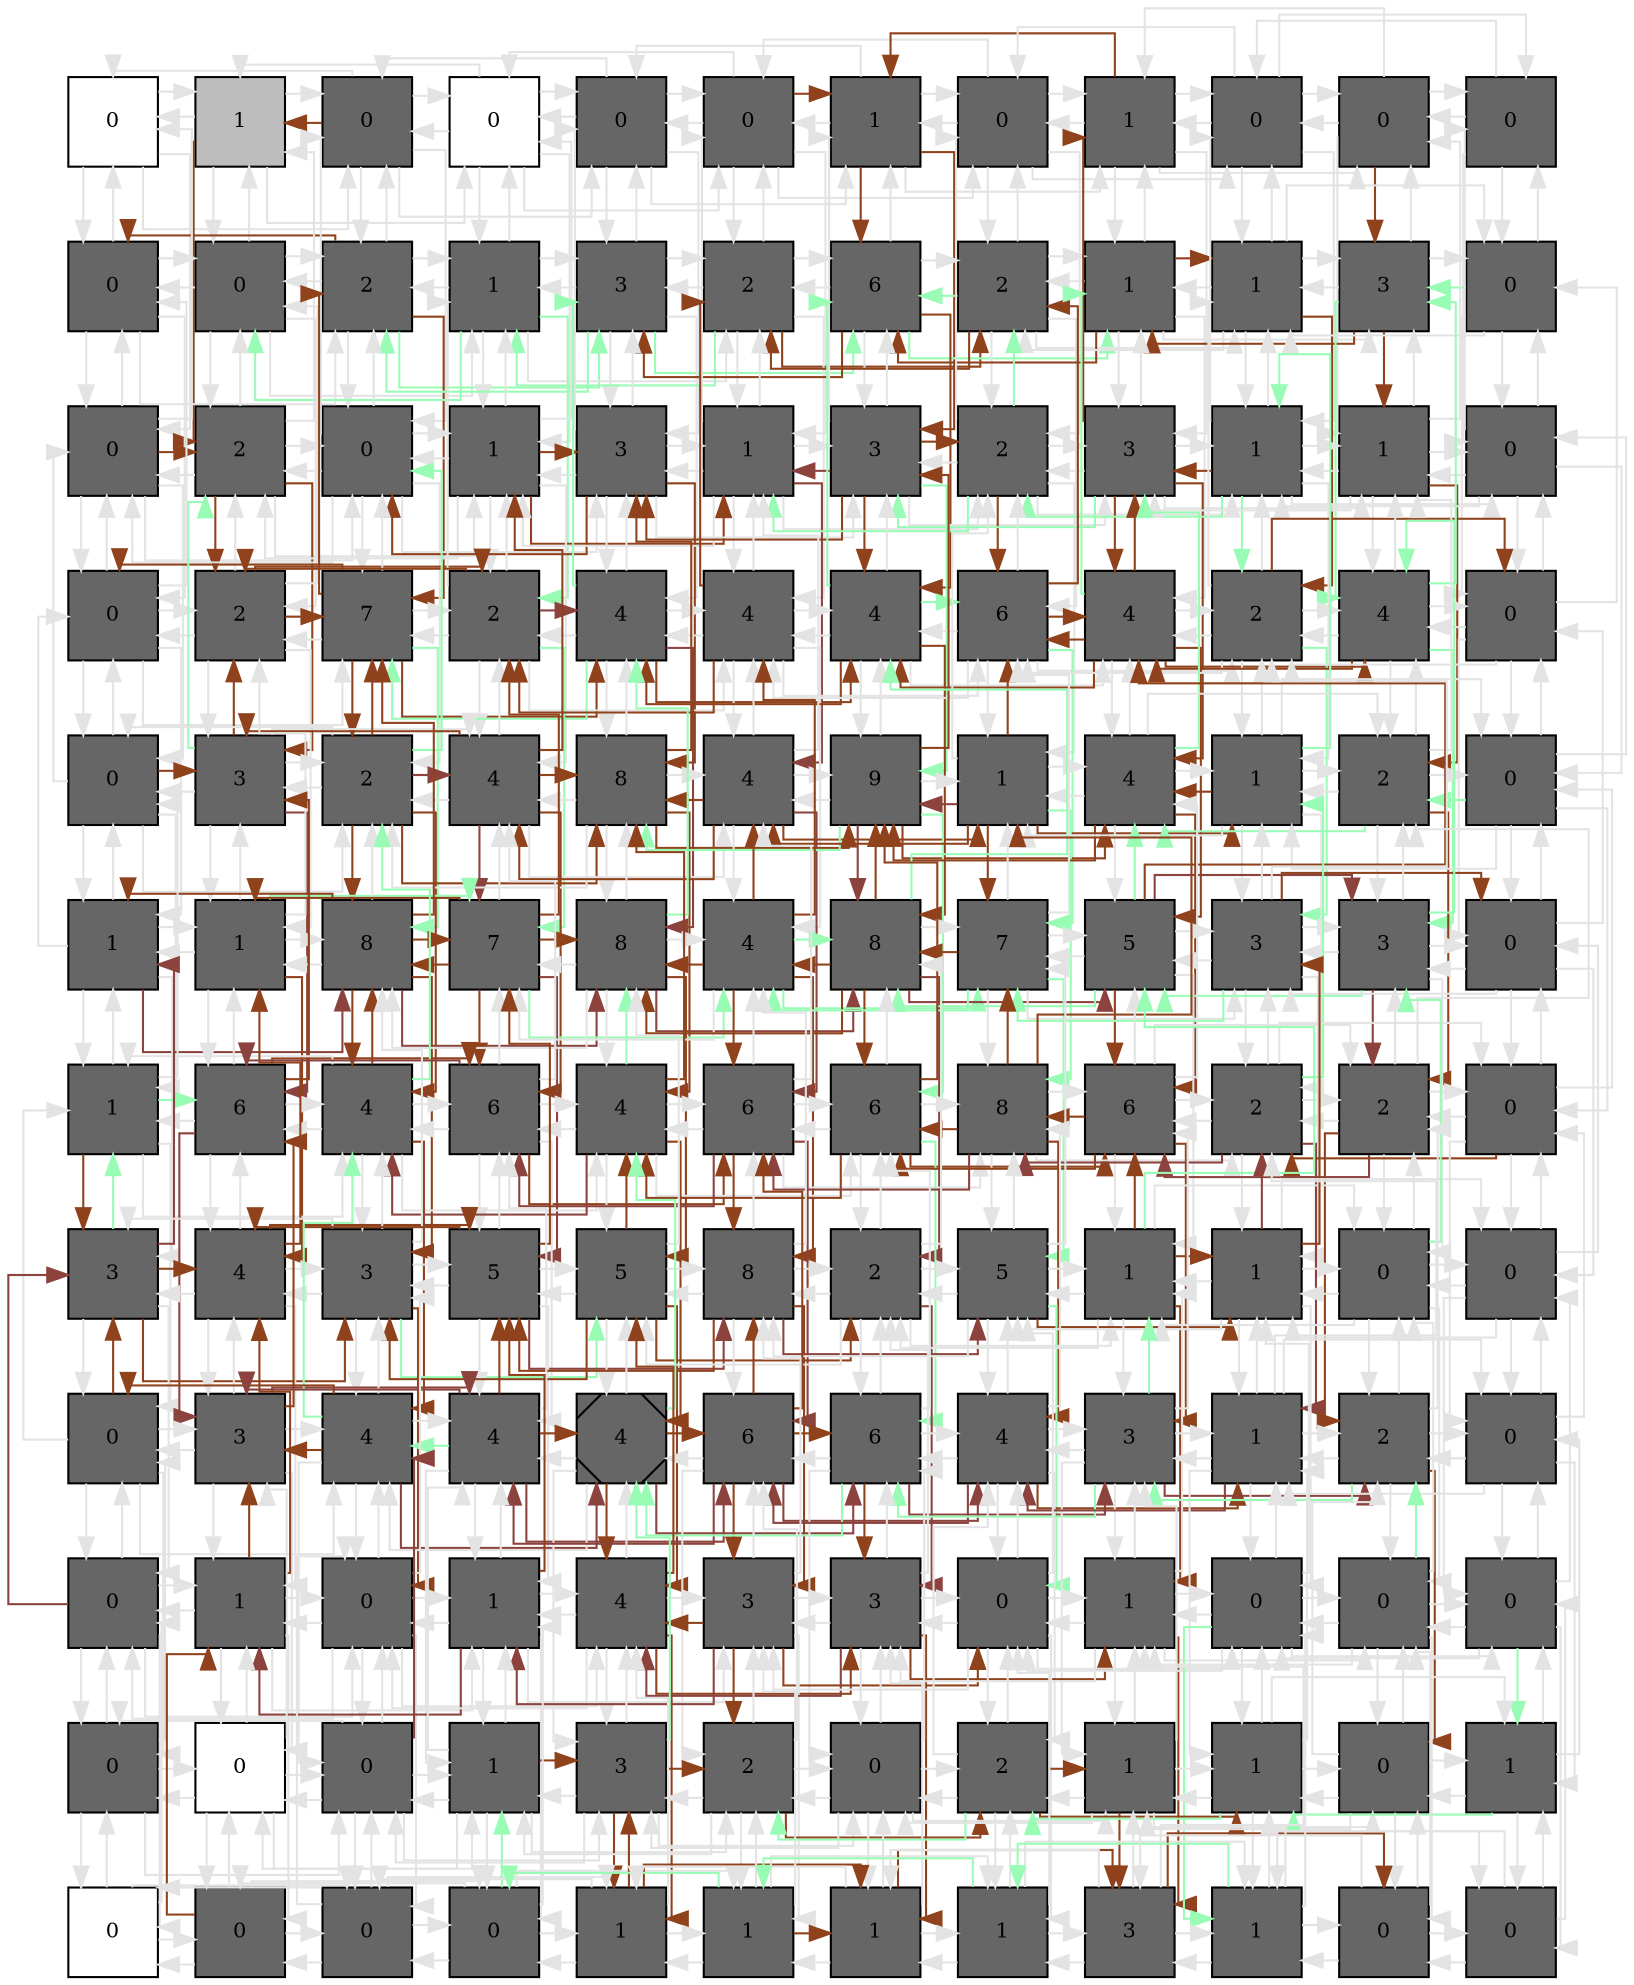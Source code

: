 digraph layout  {
rankdir=TB;
splines=ortho;
node [fixedsize=false, style=filled, width="0.6"];
edge [constraint=false];
0 [fillcolor="#FFFFFF", fontsize=10, label=0, shape=square, tooltip="name: None,\nin_degree: 4,\nout_degree: 4"];
1 [fillcolor="#bdbdbd", fontsize=10, label=1, shape=square, tooltip="name: None,\nin_degree: 5,\nout_degree: 5"];
2 [fillcolor="#666666", fontsize=10, label=0, shape=square, tooltip="name:  p115RhoGEF ,\nin_degree: 6,\nout_degree: 6"];
3 [fillcolor="#FFFFFF", fontsize=10, label=0, shape=square, tooltip="name: None,\nin_degree: 6,\nout_degree: 6"];
4 [fillcolor="#666666", fontsize=10, label=0, shape=square, tooltip="name:  Ga_1213 ,\nin_degree: 6,\nout_degree: 6"];
5 [fillcolor="#666666", fontsize=10, label=0, shape=square, tooltip="name:  Gbg_1213 ,\nin_degree: 6,\nout_degree: 6"];
6 [fillcolor="#666666", fontsize=10, label=1, shape=square, tooltip="name:  alpha_1213R ,\nin_degree: 6,\nout_degree: 6"];
7 [fillcolor="#666666", fontsize=10, label=0, shape=square, tooltip="name:  alpha_1213L ,\nin_degree: 6,\nout_degree: 6"];
8 [fillcolor="#666666", fontsize=10, label=1, shape=square, tooltip="name:  Palpha_1213R ,\nin_degree: 6,\nout_degree: 6"];
9 [fillcolor="#666666", fontsize=10, label=0, shape=square, tooltip="name:  alpha_sL ,\nin_degree: 6,\nout_degree: 6"];
10 [fillcolor="#666666", fontsize=10, label=0, shape=square, tooltip="name:  Palpha_qR ,\nin_degree: 5,\nout_degree: 5"];
11 [fillcolor="#666666", fontsize=10, label=0, shape=square, tooltip="name:  alpha_qL ,\nin_degree: 4,\nout_degree: 4"];
12 [fillcolor="#666666", fontsize=10, label=0, shape=square, tooltip="name:  ARF ,\nin_degree: 5,\nout_degree: 5"];
13 [fillcolor="#666666", fontsize=10, label=0, shape=square, tooltip="name:  Vinc ,\nin_degree: 6,\nout_degree: 6"];
14 [fillcolor="#666666", fontsize=10, label=2, shape=square, tooltip="name:  PI4K ,\nin_degree: 7,\nout_degree: 7"];
15 [fillcolor="#666666", fontsize=10, label=1, shape=square, tooltip="name:  IP3 ,\nin_degree: 7,\nout_degree: 7"];
16 [fillcolor="#666666", fontsize=10, label=3, shape=square, tooltip="name:  Gaq ,\nin_degree: 7,\nout_degree: 7"];
17 [fillcolor="#666666", fontsize=10, label=2, shape=square, tooltip="name:  PLC_B ,\nin_degree: 7,\nout_degree: 7"];
18 [fillcolor="#666666", fontsize=10, label=6, shape=square, tooltip="name:  Gbg_q ,\nin_degree: 7,\nout_degree: 7"];
19 [fillcolor="#666666", fontsize=10, label=2, shape=square, tooltip="name:  Cbp ,\nin_degree: 7,\nout_degree: 7"];
20 [fillcolor="#666666", fontsize=10, label=1, shape=square, tooltip="name:  GRK ,\nin_degree: 7,\nout_degree: 7"];
21 [fillcolor="#666666", fontsize=10, label=1, shape=square, tooltip="name:  Gbg_s ,\nin_degree: 7,\nout_degree: 7"];
22 [fillcolor="#666666", fontsize=10, label=3, shape=square, tooltip="name:  alpha_qR ,\nin_degree: 6,\nout_degree: 6"];
23 [fillcolor="#666666", fontsize=10, label=0, shape=square, tooltip="name:  ExtPump ,\nin_degree: 5,\nout_degree: 5"];
24 [fillcolor="#666666", fontsize=10, label=0, shape=square, tooltip="name:  PA ,\nin_degree: 6,\nout_degree: 6"];
25 [fillcolor="#666666", fontsize=10, label=2, shape=square, tooltip="name:  Actin ,\nin_degree: 7,\nout_degree: 7"];
26 [fillcolor="#666666", fontsize=10, label=0, shape=square, tooltip="name:  PLD ,\nin_degree: 8,\nout_degree: 8"];
27 [fillcolor="#666666", fontsize=10, label=1, shape=square, tooltip="name:  DAG ,\nin_degree: 8,\nout_degree: 8"];
28 [fillcolor="#666666", fontsize=10, label=3, shape=square, tooltip="name:  DGK ,\nin_degree: 8,\nout_degree: 8"];
29 [fillcolor="#666666", fontsize=10, label=1, shape=square, tooltip="name:  RGS ,\nin_degree: 8,\nout_degree: 8"];
30 [fillcolor="#666666", fontsize=10, label=3, shape=square, tooltip="name:  Gbg_i ,\nin_degree: 8,\nout_degree: 8"];
31 [fillcolor="#666666", fontsize=10, label=2, shape=square, tooltip="name:  Gai ,\nin_degree: 8,\nout_degree: 8"];
32 [fillcolor="#666666", fontsize=10, label=3, shape=square, tooltip="name:  alpha_iR ,\nin_degree: 8,\nout_degree: 8"];
33 [fillcolor="#666666", fontsize=10, label=1, shape=square, tooltip="name:  Gas ,\nin_degree: 8,\nout_degree: 8"];
34 [fillcolor="#666666", fontsize=10, label=1, shape=square, tooltip="name:  Palpha_iR ,\nin_degree: 7,\nout_degree: 7"];
35 [fillcolor="#666666", fontsize=10, label=0, shape=square, tooltip="name:  alpha_iL ,\nin_degree: 6,\nout_degree: 6"];
36 [fillcolor="#666666", fontsize=10, label=0, shape=square, tooltip="name:  PI5K ,\nin_degree: 6,\nout_degree: 6"];
37 [fillcolor="#666666", fontsize=10, label=2, shape=square, tooltip="name:  Talin ,\nin_degree: 7,\nout_degree: 7"];
38 [fillcolor="#666666", fontsize=10, label=7, shape=square, tooltip="name:  PIP2_45 ,\nin_degree: 8,\nout_degree: 8"];
39 [fillcolor="#666666", fontsize=10, label=2, shape=square, tooltip="name:  PLC_g ,\nin_degree: 8,\nout_degree: 8"];
40 [fillcolor="#666666", fontsize=10, label=4, shape=square, tooltip="name:  p120RasGAP ,\nin_degree: 8,\nout_degree: 8"];
41 [fillcolor="#666666", fontsize=10, label=4, shape=square, tooltip="name:  Csk ,\nin_degree: 8,\nout_degree: 8"];
42 [fillcolor="#666666", fontsize=10, label=4, shape=square, tooltip="name:  Gab1 ,\nin_degree: 8,\nout_degree: 8"];
43 [fillcolor="#666666", fontsize=10, label=6, shape=square, tooltip="name:  SHP2 ,\nin_degree: 8,\nout_degree: 8"];
44 [fillcolor="#666666", fontsize=10, label=4, shape=square, tooltip="name:  B_Arrestin ,\nin_degree: 8,\nout_degree: 8"];
45 [fillcolor="#666666", fontsize=10, label=2, shape=square, tooltip="name:  alpha_sR ,\nin_degree: 8,\nout_degree: 8"];
46 [fillcolor="#666666", fontsize=10, label=4, shape=square, tooltip="name:  PDE4 ,\nin_degree: 7,\nout_degree: 7"];
47 [fillcolor="#666666", fontsize=10, label=0, shape=square, tooltip="name:  Palpha_sR ,\nin_degree: 6,\nout_degree: 6"];
48 [fillcolor="#666666", fontsize=10, label=0, shape=square, tooltip="name:  RhoK ,\nin_degree: 6,\nout_degree: 6"];
49 [fillcolor="#666666", fontsize=10, label=3, shape=square, tooltip="name:  Rho ,\nin_degree: 7,\nout_degree: 7"];
50 [fillcolor="#666666", fontsize=10, label=2, shape=square, tooltip="name:  PIP3_345 ,\nin_degree: 8,\nout_degree: 8"];
51 [fillcolor="#666666", fontsize=10, label=4, shape=square, tooltip="name:  p190RhoGAP ,\nin_degree: 8,\nout_degree: 8"];
52 [fillcolor="#666666", fontsize=10, label=8, shape=square, tooltip="name:  Tiam ,\nin_degree: 8,\nout_degree: 8"];
53 [fillcolor="#666666", fontsize=10, label=4, shape=square, tooltip="name:  PTPa ,\nin_degree: 8,\nout_degree: 8"];
54 [fillcolor="#666666", fontsize=10, label=9, shape=square, tooltip="name:  AC ,\nin_degree: 8,\nout_degree: 8"];
55 [fillcolor="#666666", fontsize=10, label=1, shape=square, tooltip="name:  PKA ,\nin_degree: 8,\nout_degree: 8"];
56 [fillcolor="#666666", fontsize=10, label=4, shape=square, tooltip="name:  RalGDS ,\nin_degree: 8,\nout_degree: 8"];
57 [fillcolor="#666666", fontsize=10, label=1, shape=square, tooltip="name:  Rap1 ,\nin_degree: 8,\nout_degree: 8"];
58 [fillcolor="#666666", fontsize=10, label=2, shape=square, tooltip="name:  cAMP ,\nin_degree: 7,\nout_degree: 7"];
59 [fillcolor="#666666", fontsize=10, label=0, shape=square, tooltip="name:  CaMK ,\nin_degree: 6,\nout_degree: 6"];
60 [fillcolor="#666666", fontsize=10, label=1, shape=square, tooltip="name:  PIP_4 ,\nin_degree: 6,\nout_degree: 6"];
61 [fillcolor="#666666", fontsize=10, label=1, shape=square, tooltip="name:  PTEN ,\nin_degree: 7,\nout_degree: 7"];
62 [fillcolor="#666666", fontsize=10, label=8, shape=square, tooltip="name:  PIP2_34 ,\nin_degree: 8,\nout_degree: 8"];
63 [fillcolor="#666666", fontsize=10, label=7, shape=square, tooltip="name:  Fak ,\nin_degree: 8,\nout_degree: 8"];
64 [fillcolor="#666666", fontsize=10, label=8, shape=square, tooltip="name:  PI3K ,\nin_degree: 8,\nout_degree: 8"];
65 [fillcolor="#666666", fontsize=10, label=4, shape=square, tooltip="name:  Src ,\nin_degree: 8,\nout_degree: 8"];
66 [fillcolor="#666666", fontsize=10, label=8, shape=square, tooltip="name:  EGFR ,\nin_degree: 8,\nout_degree: 8"];
67 [fillcolor="#666666", fontsize=10, label=7, shape=square, tooltip="name:  IP3R1 ,\nin_degree: 8,\nout_degree: 8"];
68 [fillcolor="#666666", fontsize=10, label=5, shape=square, tooltip="name:  Ca ,\nin_degree: 8,\nout_degree: 8"];
69 [fillcolor="#666666", fontsize=10, label=3, shape=square, tooltip="name:  Raf_Loc ,\nin_degree: 8,\nout_degree: 8"];
70 [fillcolor="#666666", fontsize=10, label=3, shape=square, tooltip="name:  PLA2 ,\nin_degree: 7,\nout_degree: 7"];
71 [fillcolor="#666666", fontsize=10, label=0, shape=square, tooltip="name:  Raf_DeP ,\nin_degree: 6,\nout_degree: 6"];
72 [fillcolor="#666666", fontsize=10, label=1, shape=square, tooltip="name:  ILK ,\nin_degree: 6,\nout_degree: 6"];
73 [fillcolor="#666666", fontsize=10, label=6, shape=square, tooltip="name:  MLCP ,\nin_degree: 7,\nout_degree: 7"];
74 [fillcolor="#666666", fontsize=10, label=4, shape=square, tooltip="name:  AA ,\nin_degree: 8,\nout_degree: 8"];
75 [fillcolor="#666666", fontsize=10, label=6, shape=square, tooltip="name:  RasGRF_GRP ,\nin_degree: 8,\nout_degree: 8"];
76 [fillcolor="#666666", fontsize=10, label=4, shape=square, tooltip="name:  PKC ,\nin_degree: 8,\nout_degree: 8"];
77 [fillcolor="#666666", fontsize=10, label=6, shape=square, tooltip="name:  Akt ,\nin_degree: 8,\nout_degree: 8"];
78 [fillcolor="#666666", fontsize=10, label=6, shape=square, tooltip="name:  PKC_primed ,\nin_degree: 8,\nout_degree: 8"];
79 [fillcolor="#666666", fontsize=10, label=8, shape=square, tooltip="name:  Ras ,\nin_degree: 8,\nout_degree: 8"];
80 [fillcolor="#666666", fontsize=10, label=6, shape=square, tooltip="name:  PDK1 ,\nin_degree: 8,\nout_degree: 8"];
81 [fillcolor="#666666", fontsize=10, label=2, shape=square, tooltip="name:  CaM ,\nin_degree: 8,\nout_degree: 8"];
82 [fillcolor="#666666", fontsize=10, label=2, shape=square, tooltip="name:  p90RSK ,\nin_degree: 7,\nout_degree: 7"];
83 [fillcolor="#666666", fontsize=10, label=0, shape=square, tooltip="name:  CaMKK ,\nin_degree: 6,\nout_degree: 6"];
84 [fillcolor="#666666", fontsize=10, label=3, shape=square, tooltip="name:  Arp_23 ,\nin_degree: 6,\nout_degree: 6"];
85 [fillcolor="#666666", fontsize=10, label=4, shape=square, tooltip="name:  Graf ,\nin_degree: 7,\nout_degree: 7"];
86 [fillcolor="#666666", fontsize=10, label=3, shape=square, tooltip="name:  WASP ,\nin_degree: 8,\nout_degree: 8"];
87 [fillcolor="#666666", fontsize=10, label=5, shape=square, tooltip="name:  Crk ,\nin_degree: 8,\nout_degree: 8"];
88 [fillcolor="#666666", fontsize=10, label=5, shape=square, tooltip="name:  Integrins ,\nin_degree: 8,\nout_degree: 8"];
89 [fillcolor="#666666", fontsize=10, label=8, shape=square, tooltip="name:  Shc ,\nin_degree: 8,\nout_degree: 8"];
90 [fillcolor="#666666", fontsize=10, label=2, shape=square, tooltip="name:  Grb2 ,\nin_degree: 8,\nout_degree: 8"];
91 [fillcolor="#666666", fontsize=10, label=5, shape=square, tooltip="name:  Sos ,\nin_degree: 8,\nout_degree: 8"];
92 [fillcolor="#666666", fontsize=10, label=1, shape=square, tooltip="name:  PP2A ,\nin_degree: 8,\nout_degree: 8"];
93 [fillcolor="#666666", fontsize=10, label=1, shape=square, tooltip="name:  Raf ,\nin_degree: 8,\nout_degree: 8"];
94 [fillcolor="#666666", fontsize=10, label=0, shape=square, tooltip="name:  Erk ,\nin_degree: 7,\nout_degree: 7"];
95 [fillcolor="#666666", fontsize=10, label=0, shape=square, tooltip="name:  Raf_Rest ,\nin_degree: 6,\nout_degree: 6"];
96 [fillcolor="#666666", fontsize=10, label=0, shape=square, tooltip="name:  Pix_Cool ,\nin_degree: 6,\nout_degree: 6"];
97 [fillcolor="#666666", fontsize=10, label=3, shape=square, tooltip="name:  Myosin ,\nin_degree: 7,\nout_degree: 7"];
98 [fillcolor="#666666", fontsize=10, label=4, shape=square, tooltip="name:  RhoGDI ,\nin_degree: 8,\nout_degree: 8"];
99 [fillcolor="#666666", fontsize=10, label=4, shape=square, tooltip="name:  Cdc42 ,\nin_degree: 8,\nout_degree: 8"];
100 [fillcolor="#666666", fontsize=10, label=4, shape=Msquare, tooltip="name:  Rac ,\nin_degree: 8,\nout_degree: 8"];
101 [fillcolor="#666666", fontsize=10, label=6, shape=square, tooltip="name:  PAK ,\nin_degree: 8,\nout_degree: 8"];
102 [fillcolor="#666666", fontsize=10, label=6, shape=square, tooltip="name:  ECM ,\nin_degree: 8,\nout_degree: 8"];
103 [fillcolor="#666666", fontsize=10, label=4, shape=square, tooltip="name:  Mekk1 ,\nin_degree: 8,\nout_degree: 8"];
104 [fillcolor="#666666", fontsize=10, label=3, shape=square, tooltip="name:  RKIP ,\nin_degree: 8,\nout_degree: 8"];
105 [fillcolor="#666666", fontsize=10, label=1, shape=square, tooltip="name:  MLCK ,\nin_degree: 8,\nout_degree: 8"];
106 [fillcolor="#666666", fontsize=10, label=2, shape=square, tooltip="name:  Ral ,\nin_degree: 7,\nout_degree: 7"];
107 [fillcolor="#666666", fontsize=10, label=0, shape=square, tooltip="name:  GCK ,\nin_degree: 6,\nout_degree: 6"];
108 [fillcolor="#666666", fontsize=10, label=0, shape=square, tooltip="name:  EGF ,\nin_degree: 6,\nout_degree: 6"];
109 [fillcolor="#666666", fontsize=10, label=1, shape=square, tooltip="name:  PTP1b ,\nin_degree: 7,\nout_degree: 7"];
110 [fillcolor="#666666", fontsize=10, label=0, shape=square, tooltip="name:  DOCK180 ,\nin_degree: 8,\nout_degree: 8"];
111 [fillcolor="#666666", fontsize=10, label=1, shape=square, tooltip="name:  Cas ,\nin_degree: 8,\nout_degree: 8"];
112 [fillcolor="#666666", fontsize=10, label=4, shape=square, tooltip="name:  PTPPEST ,\nin_degree: 8,\nout_degree: 8"];
113 [fillcolor="#666666", fontsize=10, label=3, shape=square, tooltip="name:  Nck ,\nin_degree: 8,\nout_degree: 8"];
114 [fillcolor="#666666", fontsize=10, label=3, shape=square, tooltip="name:  Mekk2 ,\nin_degree: 8,\nout_degree: 8"];
115 [fillcolor="#666666", fontsize=10, label=0, shape=square, tooltip="name:  Mekk3 ,\nin_degree: 8,\nout_degree: 8"];
116 [fillcolor="#666666", fontsize=10, label=1, shape=square, tooltip="name:  Mek ,\nin_degree: 8,\nout_degree: 8"];
117 [fillcolor="#666666", fontsize=10, label=0, shape=square, tooltip="name:  Trafs ,\nin_degree: 8,\nout_degree: 8"];
118 [fillcolor="#666666", fontsize=10, label=0, shape=square, tooltip="name:  RalBP1 ,\nin_degree: 7,\nout_degree: 7"];
119 [fillcolor="#666666", fontsize=10, label=0, shape=square, tooltip="name:  IL1_TNFR ,\nin_degree: 6,\nout_degree: 6"];
120 [fillcolor="#666666", fontsize=10, label=0, shape=square, tooltip="name:  B_Parvin ,\nin_degree: 5,\nout_degree: 5"];
121 [fillcolor="#FFFFFF", fontsize=10, label=0, shape=square, tooltip="name: None,\nin_degree: 6,\nout_degree: 6"];
122 [fillcolor="#666666", fontsize=10, label=0, shape=square, tooltip="name:  AND_34 ,\nin_degree: 7,\nout_degree: 7"];
123 [fillcolor="#666666", fontsize=10, label=1, shape=square, tooltip="name:  MLK1 ,\nin_degree: 7,\nout_degree: 7"];
124 [fillcolor="#666666", fontsize=10, label=3, shape=square, tooltip="name:  MLK2 ,\nin_degree: 7,\nout_degree: 7"];
125 [fillcolor="#666666", fontsize=10, label=2, shape=square, tooltip="name:  MLK3 ,\nin_degree: 7,\nout_degree: 7"];
126 [fillcolor="#666666", fontsize=10, label=0, shape=square, tooltip="name:  MKK7 ,\nin_degree: 7,\nout_degree: 7"];
127 [fillcolor="#666666", fontsize=10, label=2, shape=square, tooltip="name:  Sek1 ,\nin_degree: 7,\nout_degree: 7"];
128 [fillcolor="#666666", fontsize=10, label=1, shape=square, tooltip="name:  SAPK ,\nin_degree: 7,\nout_degree: 7"];
129 [fillcolor="#666666", fontsize=10, label=1, shape=square, tooltip="name:  NIK ,\nin_degree: 7,\nout_degree: 7"];
130 [fillcolor="#666666", fontsize=10, label=0, shape=square, tooltip="name:  MKPs ,\nin_degree: 6,\nout_degree: 6"];
131 [fillcolor="#666666", fontsize=10, label=1, shape=square, tooltip="name:  IL1_TNF ,\nin_degree: 5,\nout_degree: 5"];
132 [fillcolor="#FFFFFF", fontsize=10, label=0, shape=square, tooltip="name: None,\nin_degree: 4,\nout_degree: 4"];
133 [fillcolor="#666666", fontsize=10, label=0, shape=square, tooltip="name:  Stress ,\nin_degree: 5,\nout_degree: 5"];
134 [fillcolor="#666666", fontsize=10, label=0, shape=square, tooltip="name:  TAO_12 ,\nin_degree: 6,\nout_degree: 6"];
135 [fillcolor="#666666", fontsize=10, label=0, shape=square, tooltip="name:  Trx ,\nin_degree: 6,\nout_degree: 6"];
136 [fillcolor="#666666", fontsize=10, label=1, shape=square, tooltip="name:  Mekk4 ,\nin_degree: 6,\nout_degree: 6"];
137 [fillcolor="#666666", fontsize=10, label=1, shape=square, tooltip="name:  MKK6 ,\nin_degree: 6,\nout_degree: 6"];
138 [fillcolor="#666666", fontsize=10, label=1, shape=square, tooltip="name:  MKK3 ,\nin_degree: 6,\nout_degree: 6"];
139 [fillcolor="#666666", fontsize=10, label=1, shape=square, tooltip="name:  ASK1 ,\nin_degree: 6,\nout_degree: 6"];
140 [fillcolor="#666666", fontsize=10, label=3, shape=square, tooltip="name:  Tpl2 ,\nin_degree: 6,\nout_degree: 6"];
141 [fillcolor="#666666", fontsize=10, label=1, shape=square, tooltip="name:  TAK1 ,\nin_degree: 6,\nout_degree: 6"];
142 [fillcolor="#666666", fontsize=10, label=0, shape=square, tooltip="name:  p38 ,\nin_degree: 5,\nout_degree: 5"];
143 [fillcolor="#666666", fontsize=10, label=0, shape=square, tooltip="name:  Tab_12 ,\nin_degree: 4,\nout_degree: 4"];
0 -> 1  [color=grey89, style="penwidth(0.1)", tooltip=" ", weight=1];
0 -> 12  [color=grey89, style="penwidth(0.1)", tooltip=" ", weight=1];
0 -> 24  [color=grey89, style="penwidth(0.1)", tooltip=" ", weight=1];
0 -> 2  [color=grey89, style="penwidth(0.1)", tooltip=" ", weight=1];
1 -> 0  [color=grey89, style="penwidth(0.1)", tooltip=" ", weight=1];
1 -> 2  [color=grey89, style="penwidth(0.1)", tooltip=" ", weight=1];
1 -> 13  [color=grey89, style="penwidth(0.1)", tooltip=" ", weight=1];
1 -> 25  [color="#8F421B", style="penwidth(0.1)", tooltip="2( p115RhoGEF ) to 49( Rho )", weight=1];
1 -> 3  [color=grey89, style="penwidth(0.1)", tooltip=" ", weight=1];
2 -> 1  [color="#8F421B", style="penwidth(0.1)", tooltip="2( p115RhoGEF ) to 49( Rho )", weight=1];
2 -> 3  [color=grey89, style="penwidth(0.1)", tooltip=" ", weight=1];
2 -> 14  [color=grey89, style="penwidth(0.1)", tooltip=" ", weight=1];
2 -> 26  [color=grey89, style="penwidth(0.1)", tooltip=" ", weight=1];
2 -> 4  [color=grey89, style="penwidth(0.1)", tooltip=" ", weight=1];
2 -> 0  [color=grey89, style="penwidth(0.1)", tooltip=" ", weight=1];
3 -> 2  [color=grey89, style="penwidth(0.1)", tooltip=" ", weight=1];
3 -> 4  [color=grey89, style="penwidth(0.1)", tooltip=" ", weight=1];
3 -> 15  [color=grey89, style="penwidth(0.1)", tooltip=" ", weight=1];
3 -> 27  [color=grey89, style="penwidth(0.1)", tooltip=" ", weight=1];
3 -> 5  [color=grey89, style="penwidth(0.1)", tooltip=" ", weight=1];
3 -> 1  [color=grey89, style="penwidth(0.1)", tooltip=" ", weight=1];
4 -> 3  [color=grey89, style="penwidth(0.1)", tooltip=" ", weight=1];
4 -> 5  [color=grey89, style="penwidth(0.1)", tooltip=" ", weight=1];
4 -> 16  [color=grey89, style="penwidth(0.1)", tooltip=" ", weight=1];
4 -> 28  [color=grey89, style="penwidth(0.1)", tooltip=" ", weight=1];
4 -> 6  [color=grey89, style="penwidth(0.1)", tooltip=" ", weight=1];
4 -> 2  [color=grey89, style="penwidth(0.1)", tooltip=" ", weight=1];
5 -> 4  [color=grey89, style="penwidth(0.1)", tooltip=" ", weight=1];
5 -> 6  [color="#8F421B", style="penwidth(0.1)", tooltip="5( Gbg_1213 ) to 20( GRK )", weight=1];
5 -> 17  [color=grey89, style="penwidth(0.1)", tooltip=" ", weight=1];
5 -> 29  [color=grey89, style="penwidth(0.1)", tooltip=" ", weight=1];
5 -> 7  [color=grey89, style="penwidth(0.1)", tooltip=" ", weight=1];
5 -> 3  [color=grey89, style="penwidth(0.1)", tooltip=" ", weight=1];
6 -> 5  [color=grey89, style="penwidth(0.1)", tooltip=" ", weight=1];
6 -> 7  [color=grey89, style="penwidth(0.1)", tooltip=" ", weight=1];
6 -> 18  [color="#8F421B", style="penwidth(0.1)", tooltip="5( Gbg_1213 ) to 20( GRK )", weight=1];
6 -> 30  [color="#8F421B", style="penwidth(0.1)", tooltip="6( alpha_1213R ) to 56( RalGDS )", weight=1];
6 -> 8  [color=grey89, style="penwidth(0.1)", tooltip=" ", weight=1];
6 -> 4  [color=grey89, style="penwidth(0.1)", tooltip=" ", weight=1];
7 -> 6  [color=grey89, style="penwidth(0.1)", tooltip=" ", weight=1];
7 -> 8  [color=grey89, style="penwidth(0.1)", tooltip=" ", weight=1];
7 -> 19  [color=grey89, style="penwidth(0.1)", tooltip=" ", weight=1];
7 -> 31  [color=grey89, style="penwidth(0.1)", tooltip=" ", weight=1];
7 -> 9  [color=grey89, style="penwidth(0.1)", tooltip=" ", weight=1];
7 -> 5  [color=grey89, style="penwidth(0.1)", tooltip=" ", weight=1];
8 -> 7  [color=grey89, style="penwidth(0.1)", tooltip=" ", weight=1];
8 -> 9  [color=grey89, style="penwidth(0.1)", tooltip=" ", weight=1];
8 -> 20  [color=grey89, style="penwidth(0.1)", tooltip=" ", weight=1];
8 -> 32  [color=grey89, style="penwidth(0.1)", tooltip=" ", weight=1];
8 -> 10  [color=grey89, style="penwidth(0.1)", tooltip=" ", weight=1];
8 -> 6  [color="#8F421B", style="penwidth(0.1)", tooltip="44( B_Arrestin ) to 6( alpha_1213R )", weight=1];
9 -> 8  [color=grey89, style="penwidth(0.1)", tooltip=" ", weight=1];
9 -> 10  [color=grey89, style="penwidth(0.1)", tooltip=" ", weight=1];
9 -> 21  [color=grey89, style="penwidth(0.1)", tooltip=" ", weight=1];
9 -> 33  [color=grey89, style="penwidth(0.1)", tooltip=" ", weight=1];
9 -> 11  [color=grey89, style="penwidth(0.1)", tooltip=" ", weight=1];
9 -> 7  [color=grey89, style="penwidth(0.1)", tooltip=" ", weight=1];
10 -> 9  [color=grey89, style="penwidth(0.1)", tooltip=" ", weight=1];
10 -> 11  [color=grey89, style="penwidth(0.1)", tooltip=" ", weight=1];
10 -> 22  [color="#8F421B", style="penwidth(0.1)", tooltip="10( Palpha_qR ) to 44( B_Arrestin )", weight=1];
10 -> 34  [color=grey89, style="penwidth(0.1)", tooltip=" ", weight=1];
10 -> 8  [color=grey89, style="penwidth(0.1)", tooltip=" ", weight=1];
11 -> 10  [color=grey89, style="penwidth(0.1)", tooltip=" ", weight=1];
11 -> 23  [color=grey89, style="penwidth(0.1)", tooltip=" ", weight=1];
11 -> 35  [color=grey89, style="penwidth(0.1)", tooltip=" ", weight=1];
11 -> 9  [color=grey89, style="penwidth(0.1)", tooltip=" ", weight=1];
12 -> 0  [color=grey89, style="penwidth(0.1)", tooltip=" ", weight=1];
12 -> 13  [color=grey89, style="penwidth(0.1)", tooltip=" ", weight=1];
12 -> 24  [color=grey89, style="penwidth(0.1)", tooltip=" ", weight=1];
12 -> 36  [color=grey89, style="penwidth(0.1)", tooltip=" ", weight=1];
12 -> 14  [color=grey89, style="penwidth(0.1)", tooltip=" ", weight=1];
13 -> 1  [color=grey89, style="penwidth(0.1)", tooltip=" ", weight=1];
13 -> 12  [color=grey89, style="penwidth(0.1)", tooltip=" ", weight=1];
13 -> 14  [color=grey89, style="penwidth(0.1)", tooltip=" ", weight=1];
13 -> 25  [color=grey89, style="penwidth(0.1)", tooltip=" ", weight=1];
13 -> 37  [color=grey89, style="penwidth(0.1)", tooltip=" ", weight=1];
13 -> 15  [color=grey89, style="penwidth(0.1)", tooltip=" ", weight=1];
14 -> 2  [color=grey89, style="penwidth(0.1)", tooltip=" ", weight=1];
14 -> 13  [color=grey89, style="penwidth(0.1)", tooltip=" ", weight=1];
14 -> 15  [color=grey89, style="penwidth(0.1)", tooltip=" ", weight=1];
14 -> 26  [color=grey89, style="penwidth(0.1)", tooltip=" ", weight=1];
14 -> 38  [color="#8F421B", style="penwidth(0.1)", tooltip="14( PI4K ) to 60( PIP_4 )", weight=1];
14 -> 16  [color="#99FCB5", style="penwidth(0.1)", tooltip="38( PIP2_45 ) to 20( GRK )", weight=1];
14 -> 12  [color="#8F421B", style="penwidth(0.1)", tooltip="50( PIP3_345 ) to 12( ARF )", weight=1];
15 -> 3  [color=grey89, style="penwidth(0.1)", tooltip=" ", weight=1];
15 -> 14  [color=grey89, style="penwidth(0.1)", tooltip=" ", weight=1];
15 -> 16  [color=grey89, style="penwidth(0.1)", tooltip=" ", weight=1];
15 -> 27  [color=grey89, style="penwidth(0.1)", tooltip=" ", weight=1];
15 -> 39  [color="#99FCB5", style="penwidth(0.1)", tooltip="15( IP3 ) to 67( IP3R1 )", weight=1];
15 -> 17  [color=grey89, style="penwidth(0.1)", tooltip=" ", weight=1];
15 -> 13  [color="#99FCB5", style="penwidth(0.1)", tooltip="65( Src ) to 13( Vinc )", weight=1];
16 -> 4  [color=grey89, style="penwidth(0.1)", tooltip=" ", weight=1];
16 -> 15  [color=grey89, style="penwidth(0.1)", tooltip=" ", weight=1];
16 -> 17  [color=grey89, style="penwidth(0.1)", tooltip=" ", weight=1];
16 -> 28  [color=grey89, style="penwidth(0.1)", tooltip=" ", weight=1];
16 -> 40  [color=grey89, style="penwidth(0.1)", tooltip=" ", weight=1];
16 -> 18  [color="#99FCB5", style="penwidth(0.1)", tooltip="38( PIP2_45 ) to 20( GRK )", weight=1];
16 -> 14  [color="#99FCB5", style="penwidth(0.1)", tooltip="76( PKC ) to 14( PI4K )", weight=1];
17 -> 5  [color=grey89, style="penwidth(0.1)", tooltip=" ", weight=1];
17 -> 16  [color=grey89, style="penwidth(0.1)", tooltip=" ", weight=1];
17 -> 18  [color=grey89, style="penwidth(0.1)", tooltip=" ", weight=1];
17 -> 29  [color=grey89, style="penwidth(0.1)", tooltip=" ", weight=1];
17 -> 41  [color=grey89, style="penwidth(0.1)", tooltip=" ", weight=1];
17 -> 19  [color="#8F421B", style="penwidth(0.1)", tooltip="65( Src ) to 19( Cbp )", weight=1];
17 -> 15  [color="#99FCB5", style="penwidth(0.1)", tooltip="65( Src ) to 13( Vinc )", weight=1];
18 -> 6  [color=grey89, style="penwidth(0.1)", tooltip=" ", weight=1];
18 -> 17  [color=grey89, style="penwidth(0.1)", tooltip=" ", weight=1];
18 -> 19  [color=grey89, style="penwidth(0.1)", tooltip=" ", weight=1];
18 -> 30  [color=grey89, style="penwidth(0.1)", tooltip=" ", weight=1];
18 -> 42  [color="#8F421B", style="penwidth(0.1)", tooltip="6( alpha_1213R ) to 66( EGFR )", weight=1];
18 -> 20  [color="#99FCB5", style="penwidth(0.1)", tooltip="65( Src ) to 20( GRK )", weight=1];
18 -> 16  [color="#8F421B", style="penwidth(0.1)", tooltip="22( alpha_qR ) to 16( Gaq )", weight=1];
19 -> 7  [color=grey89, style="penwidth(0.1)", tooltip=" ", weight=1];
19 -> 18  [color="#99FCB5", style="penwidth(0.1)", tooltip="31( Gai ) to 14( PI4K )", weight=1];
19 -> 20  [color=grey89, style="penwidth(0.1)", tooltip=" ", weight=1];
19 -> 31  [color=grey89, style="penwidth(0.1)", tooltip=" ", weight=1];
19 -> 43  [color=grey89, style="penwidth(0.1)", tooltip=" ", weight=1];
19 -> 21  [color=grey89, style="penwidth(0.1)", tooltip=" ", weight=1];
19 -> 17  [color="#8F421B", style="penwidth(0.1)", tooltip="55( PKA ) to 17( PLC_B )", weight=1];
20 -> 8  [color=grey89, style="penwidth(0.1)", tooltip=" ", weight=1];
20 -> 19  [color=grey89, style="penwidth(0.1)", tooltip=" ", weight=1];
20 -> 21  [color="#8F421B", style="penwidth(0.1)", tooltip="20( GRK ) to 47( Palpha_sR )", weight=1];
20 -> 32  [color=grey89, style="penwidth(0.1)", tooltip=" ", weight=1];
20 -> 44  [color=grey89, style="penwidth(0.1)", tooltip=" ", weight=1];
20 -> 22  [color=grey89, style="penwidth(0.1)", tooltip=" ", weight=1];
20 -> 18  [color="#8F421B", style="penwidth(0.1)", tooltip="22( alpha_qR ) to 16( Gaq )", weight=1];
21 -> 9  [color=grey89, style="penwidth(0.1)", tooltip=" ", weight=1];
21 -> 20  [color=grey89, style="penwidth(0.1)", tooltip=" ", weight=1];
21 -> 22  [color=grey89, style="penwidth(0.1)", tooltip=" ", weight=1];
21 -> 33  [color=grey89, style="penwidth(0.1)", tooltip=" ", weight=1];
21 -> 45  [color="#8F421B", style="penwidth(0.1)", tooltip="20( GRK ) to 47( Palpha_sR )", weight=1];
21 -> 23  [color=grey89, style="penwidth(0.1)", tooltip=" ", weight=1];
21 -> 19  [color=grey89, style="penwidth(0.1)", tooltip=" ", weight=1];
22 -> 10  [color=grey89, style="penwidth(0.1)", tooltip=" ", weight=1];
22 -> 21  [color=grey89, style="penwidth(0.1)", tooltip=" ", weight=1];
22 -> 23  [color=grey89, style="penwidth(0.1)", tooltip=" ", weight=1];
22 -> 34  [color="#8F421B", style="penwidth(0.1)", tooltip="22( alpha_qR ) to 56( RalGDS )", weight=1];
22 -> 46  [color="#99FCB5", style="penwidth(0.1)", tooltip="23( ExtPump ) to 68( Ca )", weight=1];
22 -> 20  [color="#8F421B", style="penwidth(0.1)", tooltip="22( alpha_qR ) to 16( Gaq )", weight=1];
23 -> 11  [color=grey89, style="penwidth(0.1)", tooltip=" ", weight=1];
23 -> 22  [color="#99FCB5", style="penwidth(0.1)", tooltip="23( ExtPump ) to 68( Ca )", weight=1];
23 -> 35  [color=grey89, style="penwidth(0.1)", tooltip=" ", weight=1];
23 -> 47  [color=grey89, style="penwidth(0.1)", tooltip=" ", weight=1];
23 -> 21  [color=grey89, style="penwidth(0.1)", tooltip=" ", weight=1];
24 -> 12  [color=grey89, style="penwidth(0.1)", tooltip=" ", weight=1];
24 -> 25  [color="#8F421B", style="penwidth(0.1)", tooltip="24( PA ) to 39( PLC_g )", weight=1];
24 -> 36  [color=grey89, style="penwidth(0.1)", tooltip=" ", weight=1];
24 -> 48  [color=grey89, style="penwidth(0.1)", tooltip=" ", weight=1];
24 -> 0  [color=grey89, style="penwidth(0.1)", tooltip=" ", weight=1];
24 -> 26  [color=grey89, style="penwidth(0.1)", tooltip=" ", weight=1];
25 -> 13  [color=grey89, style="penwidth(0.1)", tooltip=" ", weight=1];
25 -> 24  [color=grey89, style="penwidth(0.1)", tooltip=" ", weight=1];
25 -> 26  [color=grey89, style="penwidth(0.1)", tooltip=" ", weight=1];
25 -> 37  [color="#8F421B", style="penwidth(0.1)", tooltip="24( PA ) to 39( PLC_g )", weight=1];
25 -> 49  [color="#8F421B", style="penwidth(0.1)", tooltip="2( p115RhoGEF ) to 49( Rho )", weight=1];
25 -> 1  [color=grey89, style="penwidth(0.1)", tooltip=" ", weight=1];
25 -> 27  [color=grey89, style="penwidth(0.1)", tooltip=" ", weight=1];
26 -> 14  [color=grey89, style="penwidth(0.1)", tooltip=" ", weight=1];
26 -> 25  [color=grey89, style="penwidth(0.1)", tooltip=" ", weight=1];
26 -> 27  [color=grey89, style="penwidth(0.1)", tooltip=" ", weight=1];
26 -> 38  [color=grey89, style="penwidth(0.1)", tooltip=" ", weight=1];
26 -> 50  [color=grey89, style="penwidth(0.1)", tooltip=" ", weight=1];
26 -> 2  [color=grey89, style="penwidth(0.1)", tooltip=" ", weight=1];
26 -> 28  [color=grey89, style="penwidth(0.1)", tooltip=" ", weight=1];
26 -> 24  [color=grey89, style="penwidth(0.1)", tooltip=" ", weight=1];
27 -> 15  [color=grey89, style="penwidth(0.1)", tooltip=" ", weight=1];
27 -> 26  [color=grey89, style="penwidth(0.1)", tooltip=" ", weight=1];
27 -> 28  [color="#8F421B", style="penwidth(0.1)", tooltip="27( DAG ) to 76( PKC )", weight=1];
27 -> 39  [color=grey89, style="penwidth(0.1)", tooltip=" ", weight=1];
27 -> 51  [color=grey89, style="penwidth(0.1)", tooltip=" ", weight=1];
27 -> 3  [color=grey89, style="penwidth(0.1)", tooltip=" ", weight=1];
27 -> 29  [color="#8F421B", style="penwidth(0.1)", tooltip="50( PIP3_345 ) to 29( RGS )", weight=1];
27 -> 25  [color=grey89, style="penwidth(0.1)", tooltip=" ", weight=1];
28 -> 16  [color=grey89, style="penwidth(0.1)", tooltip=" ", weight=1];
28 -> 27  [color=grey89, style="penwidth(0.1)", tooltip=" ", weight=1];
28 -> 29  [color=grey89, style="penwidth(0.1)", tooltip=" ", weight=1];
28 -> 40  [color=grey89, style="penwidth(0.1)", tooltip=" ", weight=1];
28 -> 52  [color="#8F421B", style="penwidth(0.1)", tooltip="27( DAG ) to 76( PKC )", weight=1];
28 -> 4  [color=grey89, style="penwidth(0.1)", tooltip=" ", weight=1];
28 -> 30  [color=grey89, style="penwidth(0.1)", tooltip=" ", weight=1];
28 -> 26  [color="#8F421B", style="penwidth(0.1)", tooltip="76( PKC ) to 26( PLD )", weight=1];
29 -> 17  [color=grey89, style="penwidth(0.1)", tooltip=" ", weight=1];
29 -> 28  [color=grey89, style="penwidth(0.1)", tooltip=" ", weight=1];
29 -> 30  [color=grey89, style="penwidth(0.1)", tooltip=" ", weight=1];
29 -> 41  [color=grey89, style="penwidth(0.1)", tooltip=" ", weight=1];
29 -> 53  [color="#8C423D", style="penwidth(0.1)", tooltip="30( Gbg_i ) to 99( Cdc42 )", weight=1];
29 -> 5  [color=grey89, style="penwidth(0.1)", tooltip=" ", weight=1];
29 -> 31  [color=grey89, style="penwidth(0.1)", tooltip=" ", weight=1];
29 -> 27  [color=grey89, style="penwidth(0.1)", tooltip=" ", weight=1];
30 -> 18  [color=grey89, style="penwidth(0.1)", tooltip=" ", weight=1];
30 -> 29  [color="#8C423D", style="penwidth(0.1)", tooltip="30( Gbg_i ) to 99( Cdc42 )", weight=1];
30 -> 31  [color="#8F421B", style="penwidth(0.1)", tooltip="30( Gbg_i ) to 67( IP3R1 )", weight=1];
30 -> 42  [color="#8F421B", style="penwidth(0.1)", tooltip="30( Gbg_i ) to 64( PI3K )", weight=1];
30 -> 54  [color="#99FCB5", style="penwidth(0.1)", tooltip="30( Gbg_i ) to 100( Rac )", weight=1];
30 -> 6  [color=grey89, style="penwidth(0.1)", tooltip=" ", weight=1];
30 -> 32  [color=grey89, style="penwidth(0.1)", tooltip=" ", weight=1];
30 -> 28  [color="#8F421B", style="penwidth(0.1)", tooltip="66( EGFR ) to 28( DGK )", weight=1];
31 -> 19  [color="#99FCB5", style="penwidth(0.1)", tooltip="31( Gai ) to 14( PI4K )", weight=1];
31 -> 30  [color=grey89, style="penwidth(0.1)", tooltip=" ", weight=1];
31 -> 32  [color=grey89, style="penwidth(0.1)", tooltip=" ", weight=1];
31 -> 43  [color="#8F421B", style="penwidth(0.1)", tooltip="30( Gbg_i ) to 67( IP3R1 )", weight=1];
31 -> 55  [color=grey89, style="penwidth(0.1)", tooltip=" ", weight=1];
31 -> 7  [color=grey89, style="penwidth(0.1)", tooltip=" ", weight=1];
31 -> 33  [color=grey89, style="penwidth(0.1)", tooltip=" ", weight=1];
31 -> 29  [color="#99FCB5", style="penwidth(0.1)", tooltip="81( CaM ) to 29( RGS )", weight=1];
32 -> 20  [color=grey89, style="penwidth(0.1)", tooltip=" ", weight=1];
32 -> 31  [color=grey89, style="penwidth(0.1)", tooltip=" ", weight=1];
32 -> 33  [color=grey89, style="penwidth(0.1)", tooltip=" ", weight=1];
32 -> 44  [color="#8F421B", style="penwidth(0.1)", tooltip="32( alpha_iR ) to 66( EGFR )", weight=1];
32 -> 56  [color="#8F421B", style="penwidth(0.1)", tooltip="33( Gas ) to 54( AC )", weight=1];
32 -> 8  [color="#8F421B", style="penwidth(0.1)", tooltip="44( B_Arrestin ) to 6( alpha_1213R )", weight=1];
32 -> 34  [color=grey89, style="penwidth(0.1)", tooltip=" ", weight=1];
32 -> 30  [color="#99FCB5", style="penwidth(0.1)", tooltip="68( Ca ) to 28( DGK )", weight=1];
33 -> 21  [color=grey89, style="penwidth(0.1)", tooltip=" ", weight=1];
33 -> 32  [color="#8F421B", style="penwidth(0.1)", tooltip="33( Gas ) to 54( AC )", weight=1];
33 -> 34  [color=grey89, style="penwidth(0.1)", tooltip=" ", weight=1];
33 -> 45  [color="#99FCB5", style="penwidth(0.1)", tooltip="33( Gas ) to 65( Src )", weight=1];
33 -> 57  [color=grey89, style="penwidth(0.1)", tooltip=" ", weight=1];
33 -> 9  [color=grey89, style="penwidth(0.1)", tooltip=" ", weight=1];
33 -> 35  [color=grey89, style="penwidth(0.1)", tooltip=" ", weight=1];
33 -> 31  [color="#99FCB5", style="penwidth(0.1)", tooltip="81( CaM ) to 29( RGS )", weight=1];
34 -> 22  [color=grey89, style="penwidth(0.1)", tooltip=" ", weight=1];
34 -> 33  [color=grey89, style="penwidth(0.1)", tooltip=" ", weight=1];
34 -> 35  [color=grey89, style="penwidth(0.1)", tooltip=" ", weight=1];
34 -> 46  [color=grey89, style="penwidth(0.1)", tooltip=" ", weight=1];
34 -> 58  [color="#8F421B", style="penwidth(0.1)", tooltip="22( alpha_qR ) to 56( RalGDS )", weight=1];
34 -> 10  [color=grey89, style="penwidth(0.1)", tooltip=" ", weight=1];
34 -> 32  [color=grey89, style="penwidth(0.1)", tooltip=" ", weight=1];
35 -> 23  [color=grey89, style="penwidth(0.1)", tooltip=" ", weight=1];
35 -> 34  [color=grey89, style="penwidth(0.1)", tooltip=" ", weight=1];
35 -> 47  [color=grey89, style="penwidth(0.1)", tooltip=" ", weight=1];
35 -> 59  [color=grey89, style="penwidth(0.1)", tooltip=" ", weight=1];
35 -> 11  [color=grey89, style="penwidth(0.1)", tooltip=" ", weight=1];
35 -> 33  [color=grey89, style="penwidth(0.1)", tooltip=" ", weight=1];
36 -> 24  [color=grey89, style="penwidth(0.1)", tooltip=" ", weight=1];
36 -> 37  [color=grey89, style="penwidth(0.1)", tooltip=" ", weight=1];
36 -> 48  [color=grey89, style="penwidth(0.1)", tooltip=" ", weight=1];
36 -> 60  [color=grey89, style="penwidth(0.1)", tooltip=" ", weight=1];
36 -> 12  [color=grey89, style="penwidth(0.1)", tooltip=" ", weight=1];
36 -> 38  [color=grey89, style="penwidth(0.1)", tooltip=" ", weight=1];
37 -> 25  [color=grey89, style="penwidth(0.1)", tooltip=" ", weight=1];
37 -> 36  [color=grey89, style="penwidth(0.1)", tooltip=" ", weight=1];
37 -> 38  [color="#8F421B", style="penwidth(0.1)", tooltip="49( Rho ) to 14( PI4K )", weight=1];
37 -> 49  [color=grey89, style="penwidth(0.1)", tooltip=" ", weight=1];
37 -> 61  [color=grey89, style="penwidth(0.1)", tooltip=" ", weight=1];
37 -> 13  [color=grey89, style="penwidth(0.1)", tooltip=" ", weight=1];
37 -> 39  [color="#8F421B", style="penwidth(0.1)", tooltip="24( PA ) to 39( PLC_g )", weight=1];
38 -> 26  [color=grey89, style="penwidth(0.1)", tooltip=" ", weight=1];
38 -> 37  [color=grey89, style="penwidth(0.1)", tooltip=" ", weight=1];
38 -> 39  [color=grey89, style="penwidth(0.1)", tooltip=" ", weight=1];
38 -> 50  [color="#8F421B", style="penwidth(0.1)", tooltip="38( PIP2_45 ) to 98( RhoGDI )", weight=1];
38 -> 62  [color="#99FCB5", style="penwidth(0.1)", tooltip="37( Talin ) to 88( Integrins )", weight=1];
38 -> 14  [color="#8F421B", style="penwidth(0.1)", tooltip="49( Rho ) to 14( PI4K )", weight=1];
38 -> 40  [color="#8F421B", style="penwidth(0.1)", tooltip="50( PIP3_345 ) to 42( Gab1 )", weight=1];
38 -> 36  [color="#8F421B", style="penwidth(0.1)", tooltip="63( Fak ) to 36( PI5K )", weight=1];
39 -> 27  [color=grey89, style="penwidth(0.1)", tooltip=" ", weight=1];
39 -> 38  [color=grey89, style="penwidth(0.1)", tooltip=" ", weight=1];
39 -> 40  [color="#8C423D", style="penwidth(0.1)", tooltip="39( PLC_g ) to 114( Mekk2 )", weight=1];
39 -> 51  [color=grey89, style="penwidth(0.1)", tooltip=" ", weight=1];
39 -> 63  [color="#99FCB5", style="penwidth(0.1)", tooltip="15( IP3 ) to 67( IP3R1 )", weight=1];
39 -> 15  [color=grey89, style="penwidth(0.1)", tooltip=" ", weight=1];
39 -> 41  [color=grey89, style="penwidth(0.1)", tooltip=" ", weight=1];
39 -> 37  [color="#8F421B", style="penwidth(0.1)", tooltip="65( Src ) to 37( Talin )", weight=1];
40 -> 28  [color=grey89, style="penwidth(0.1)", tooltip=" ", weight=1];
40 -> 39  [color=grey89, style="penwidth(0.1)", tooltip=" ", weight=1];
40 -> 41  [color=grey89, style="penwidth(0.1)", tooltip=" ", weight=1];
40 -> 52  [color=grey89, style="penwidth(0.1)", tooltip=" ", weight=1];
40 -> 64  [color="#8C423D", style="penwidth(0.1)", tooltip="39( PLC_g ) to 114( Mekk2 )", weight=1];
40 -> 16  [color="#99FCB5", style="penwidth(0.1)", tooltip="76( PKC ) to 14( PI4K )", weight=1];
40 -> 42  [color="#8F421B", style="penwidth(0.1)", tooltip="50( PIP3_345 ) to 42( Gab1 )", weight=1];
40 -> 38  [color="#99FCB5", style="penwidth(0.1)", tooltip="65( Src ) to 36( PI5K )", weight=1];
41 -> 29  [color=grey89, style="penwidth(0.1)", tooltip=" ", weight=1];
41 -> 40  [color=grey89, style="penwidth(0.1)", tooltip=" ", weight=1];
41 -> 42  [color=grey89, style="penwidth(0.1)", tooltip=" ", weight=1];
41 -> 53  [color=grey89, style="penwidth(0.1)", tooltip=" ", weight=1];
41 -> 65  [color=grey89, style="penwidth(0.1)", tooltip=" ", weight=1];
41 -> 17  [color="#8F421B", style="penwidth(0.1)", tooltip="65( Src ) to 19( Cbp )", weight=1];
41 -> 43  [color=grey89, style="penwidth(0.1)", tooltip=" ", weight=1];
41 -> 39  [color="#8F421B", style="penwidth(0.1)", tooltip="66( EGFR ) to 39( PLC_g )", weight=1];
42 -> 30  [color=grey89, style="penwidth(0.1)", tooltip=" ", weight=1];
42 -> 41  [color=grey89, style="penwidth(0.1)", tooltip=" ", weight=1];
42 -> 43  [color="#99FCB5", style="penwidth(0.1)", tooltip="42( Gab1 ) to 115( Mekk3 )", weight=1];
42 -> 54  [color=grey89, style="penwidth(0.1)", tooltip=" ", weight=1];
42 -> 66  [color="#8F421B", style="penwidth(0.1)", tooltip="30( Gbg_i ) to 64( PI3K )", weight=1];
42 -> 18  [color="#99FCB5", style="penwidth(0.1)", tooltip="65( Src ) to 20( GRK )", weight=1];
42 -> 44  [color=grey89, style="penwidth(0.1)", tooltip=" ", weight=1];
42 -> 40  [color="#8F421B", style="penwidth(0.1)", tooltip="68( Ca ) to 40( p120RasGAP )", weight=1];
43 -> 31  [color=grey89, style="penwidth(0.1)", tooltip=" ", weight=1];
43 -> 42  [color=grey89, style="penwidth(0.1)", tooltip=" ", weight=1];
43 -> 44  [color="#8F421B", style="penwidth(0.1)", tooltip="55( PKA ) to 46( PDE4 )", weight=1];
43 -> 55  [color=grey89, style="penwidth(0.1)", tooltip=" ", weight=1];
43 -> 67  [color="#99FCB5", style="penwidth(0.1)", tooltip="42( Gab1 ) to 115( Mekk3 )", weight=1];
43 -> 19  [color="#8F421B", style="penwidth(0.1)", tooltip="55( PKA ) to 17( PLC_B )", weight=1];
43 -> 45  [color=grey89, style="penwidth(0.1)", tooltip=" ", weight=1];
43 -> 41  [color=grey89, style="penwidth(0.1)", tooltip=" ", weight=1];
44 -> 32  [color="#8F421B", style="penwidth(0.1)", tooltip="44( B_Arrestin ) to 6( alpha_1213R )", weight=1];
44 -> 43  [color="#8F421B", style="penwidth(0.1)", tooltip="44( B_Arrestin ) to 65( Src )", weight=1];
44 -> 45  [color=grey89, style="penwidth(0.1)", tooltip=" ", weight=1];
44 -> 56  [color=grey89, style="penwidth(0.1)", tooltip=" ", weight=1];
44 -> 68  [color="#8F421B", style="penwidth(0.1)", tooltip="32( alpha_iR ) to 66( EGFR )", weight=1];
44 -> 20  [color="#99FCB5", style="penwidth(0.1)", tooltip="104( RKIP ) to 20( GRK )", weight=1];
44 -> 46  [color="#8F421B", style="penwidth(0.1)", tooltip="55( PKA ) to 46( PDE4 )", weight=1];
44 -> 42  [color="#8F421B", style="penwidth(0.1)", tooltip="68( Ca ) to 40( p120RasGAP )", weight=1];
45 -> 33  [color=grey89, style="penwidth(0.1)", tooltip=" ", weight=1];
45 -> 44  [color=grey89, style="penwidth(0.1)", tooltip=" ", weight=1];
45 -> 46  [color=grey89, style="penwidth(0.1)", tooltip=" ", weight=1];
45 -> 57  [color=grey89, style="penwidth(0.1)", tooltip=" ", weight=1];
45 -> 69  [color="#99FCB5", style="penwidth(0.1)", tooltip="33( Gas ) to 65( Src )", weight=1];
45 -> 21  [color=grey89, style="penwidth(0.1)", tooltip=" ", weight=1];
45 -> 47  [color="#8F421B", style="penwidth(0.1)", tooltip="20( GRK ) to 47( Palpha_sR )", weight=1];
45 -> 43  [color=grey89, style="penwidth(0.1)", tooltip=" ", weight=1];
46 -> 34  [color=grey89, style="penwidth(0.1)", tooltip=" ", weight=1];
46 -> 45  [color=grey89, style="penwidth(0.1)", tooltip=" ", weight=1];
46 -> 47  [color=grey89, style="penwidth(0.1)", tooltip=" ", weight=1];
46 -> 58  [color=grey89, style="penwidth(0.1)", tooltip=" ", weight=1];
46 -> 70  [color="#99FCB5", style="penwidth(0.1)", tooltip="23( ExtPump ) to 68( Ca )", weight=1];
46 -> 22  [color="#99FCB5", style="penwidth(0.1)", tooltip="94( Erk ) to 20( GRK )", weight=1];
46 -> 44  [color="#8F421B", style="penwidth(0.1)", tooltip="10( Palpha_qR ) to 44( B_Arrestin )", weight=1];
47 -> 35  [color=grey89, style="penwidth(0.1)", tooltip=" ", weight=1];
47 -> 46  [color=grey89, style="penwidth(0.1)", tooltip=" ", weight=1];
47 -> 59  [color=grey89, style="penwidth(0.1)", tooltip=" ", weight=1];
47 -> 71  [color=grey89, style="penwidth(0.1)", tooltip=" ", weight=1];
47 -> 23  [color=grey89, style="penwidth(0.1)", tooltip=" ", weight=1];
47 -> 45  [color=grey89, style="penwidth(0.1)", tooltip=" ", weight=1];
48 -> 36  [color=grey89, style="penwidth(0.1)", tooltip=" ", weight=1];
48 -> 49  [color="#8F421B", style="penwidth(0.1)", tooltip="48( RhoK ) to 97( Myosin )", weight=1];
48 -> 60  [color=grey89, style="penwidth(0.1)", tooltip=" ", weight=1];
48 -> 72  [color=grey89, style="penwidth(0.1)", tooltip=" ", weight=1];
48 -> 24  [color=grey89, style="penwidth(0.1)", tooltip=" ", weight=1];
48 -> 50  [color=grey89, style="penwidth(0.1)", tooltip=" ", weight=1];
49 -> 37  [color="#8F421B", style="penwidth(0.1)", tooltip="49( Rho ) to 14( PI4K )", weight=1];
49 -> 48  [color=grey89, style="penwidth(0.1)", tooltip=" ", weight=1];
49 -> 50  [color=grey89, style="penwidth(0.1)", tooltip=" ", weight=1];
49 -> 61  [color=grey89, style="penwidth(0.1)", tooltip=" ", weight=1];
49 -> 73  [color="#8C423D", style="penwidth(0.1)", tooltip="49( Rho ) to 103( Mekk1 )", weight=1];
49 -> 25  [color="#99FCB5", style="penwidth(0.1)", tooltip="84( Arp_23 ) to 25( Actin )", weight=1];
49 -> 51  [color=grey89, style="penwidth(0.1)", tooltip=" ", weight=1];
50 -> 38  [color="#8F421B", style="penwidth(0.1)", tooltip="50( PIP3_345 ) to 12( ARF )", weight=1];
50 -> 49  [color=grey89, style="penwidth(0.1)", tooltip=" ", weight=1];
50 -> 51  [color="#8C423D", style="penwidth(0.1)", tooltip="50( PIP3_345 ) to 91( Sos )", weight=1];
50 -> 62  [color="#8F421B", style="penwidth(0.1)", tooltip="50( PIP3_345 ) to 110( DOCK180 )", weight=1];
50 -> 74  [color="#8F421B", style="penwidth(0.1)", tooltip="50( PIP3_345 ) to 96( Pix_Cool )", weight=1];
50 -> 26  [color="#99FCB5", style="penwidth(0.1)", tooltip="99( Cdc42 ) to 26( PLD )", weight=1];
50 -> 52  [color="#8F421B", style="penwidth(0.1)", tooltip="50( PIP3_345 ) to 56( RalGDS )", weight=1];
50 -> 48  [color=grey89, style="penwidth(0.1)", tooltip=" ", weight=1];
51 -> 39  [color=grey89, style="penwidth(0.1)", tooltip=" ", weight=1];
51 -> 50  [color=grey89, style="penwidth(0.1)", tooltip=" ", weight=1];
51 -> 52  [color="#8F421B", style="penwidth(0.1)", tooltip="51( p190RhoGAP ) to 100( Rac )", weight=1];
51 -> 63  [color="#8C423D", style="penwidth(0.1)", tooltip="50( PIP3_345 ) to 91( Sos )", weight=1];
51 -> 75  [color="#8F421B", style="penwidth(0.1)", tooltip="50( PIP3_345 ) to 77( Akt )", weight=1];
51 -> 27  [color="#8F421B", style="penwidth(0.1)", tooltip="50( PIP3_345 ) to 29( RGS )", weight=1];
51 -> 53  [color=grey89, style="penwidth(0.1)", tooltip=" ", weight=1];
51 -> 49  [color="#8F421B", style="penwidth(0.1)", tooltip="55( PKA ) to 49( Rho )", weight=1];
52 -> 40  [color=grey89, style="penwidth(0.1)", tooltip=" ", weight=1];
52 -> 51  [color=grey89, style="penwidth(0.1)", tooltip=" ", weight=1];
52 -> 53  [color=grey89, style="penwidth(0.1)", tooltip=" ", weight=1];
52 -> 64  [color=grey89, style="penwidth(0.1)", tooltip=" ", weight=1];
52 -> 76  [color="#8F421B", style="penwidth(0.1)", tooltip="51( p190RhoGAP ) to 100( Rac )", weight=1];
52 -> 28  [color="#8F421B", style="penwidth(0.1)", tooltip="76( PKC ) to 26( PLD )", weight=1];
52 -> 54  [color="#8F421B", style="penwidth(0.1)", tooltip="76( PKC ) to 56( RalGDS )", weight=1];
52 -> 50  [color=grey89, style="penwidth(0.1)", tooltip=" ", weight=1];
53 -> 41  [color=grey89, style="penwidth(0.1)", tooltip=" ", weight=1];
53 -> 52  [color="#8F421B", style="penwidth(0.1)", tooltip="65( Src ) to 28( DGK )", weight=1];
53 -> 54  [color=grey89, style="penwidth(0.1)", tooltip=" ", weight=1];
53 -> 65  [color=grey89, style="penwidth(0.1)", tooltip=" ", weight=1];
53 -> 77  [color="#8C423D", style="penwidth(0.1)", tooltip="30( Gbg_i ) to 99( Cdc42 )", weight=1];
53 -> 29  [color=grey89, style="penwidth(0.1)", tooltip=" ", weight=1];
53 -> 55  [color="#8F421B", style="penwidth(0.1)", tooltip="65( Src ) to 57( Rap1 )", weight=1];
53 -> 51  [color="#8F421B", style="penwidth(0.1)", tooltip="55( PKA ) to 49( Rho )", weight=1];
54 -> 42  [color=grey89, style="penwidth(0.1)", tooltip=" ", weight=1];
54 -> 53  [color=grey89, style="penwidth(0.1)", tooltip=" ", weight=1];
54 -> 55  [color=grey89, style="penwidth(0.1)", tooltip=" ", weight=1];
54 -> 66  [color="#8C423D", style="penwidth(0.1)", tooltip="55( PKA ) to 112( PTPPEST )", weight=1];
54 -> 78  [color="#99FCB5", style="penwidth(0.1)", tooltip="30( Gbg_i ) to 100( Rac )", weight=1];
54 -> 30  [color="#8F421B", style="penwidth(0.1)", tooltip="66( EGFR ) to 28( DGK )", weight=1];
54 -> 56  [color="#8F421B", style="penwidth(0.1)", tooltip="76( PKC ) to 56( RalGDS )", weight=1];
54 -> 52  [color="#99FCB5", style="penwidth(0.1)", tooltip="59( CaMK ) to 52( Tiam )", weight=1];
55 -> 43  [color="#8F421B", style="penwidth(0.1)", tooltip="55( PKA ) to 17( PLC_B )", weight=1];
55 -> 54  [color="#8C423D", style="penwidth(0.1)", tooltip="55( PKA ) to 112( PTPPEST )", weight=1];
55 -> 56  [color=grey89, style="penwidth(0.1)", tooltip=" ", weight=1];
55 -> 67  [color="#8F421B", style="penwidth(0.1)", tooltip="55( PKA ) to 93( Raf )", weight=1];
55 -> 79  [color="#99FCB5", style="penwidth(0.1)", tooltip="55( PKA ) to 73( MLCP )", weight=1];
55 -> 31  [color=grey89, style="penwidth(0.1)", tooltip=" ", weight=1];
55 -> 57  [color="#8F421B", style="penwidth(0.1)", tooltip="65( Src ) to 57( Rap1 )", weight=1];
55 -> 53  [color="#8F421B", style="penwidth(0.1)", tooltip="55( PKA ) to 49( Rho )", weight=1];
56 -> 44  [color=grey89, style="penwidth(0.1)", tooltip=" ", weight=1];
56 -> 55  [color=grey89, style="penwidth(0.1)", tooltip=" ", weight=1];
56 -> 57  [color=grey89, style="penwidth(0.1)", tooltip=" ", weight=1];
56 -> 68  [color=grey89, style="penwidth(0.1)", tooltip=" ", weight=1];
56 -> 80  [color="#8F421B", style="penwidth(0.1)", tooltip="56( RalGDS ) to 106( Ral )", weight=1];
56 -> 32  [color="#99FCB5", style="penwidth(0.1)", tooltip="68( Ca ) to 28( DGK )", weight=1];
56 -> 58  [color=grey89, style="penwidth(0.1)", tooltip=" ", weight=1];
56 -> 54  [color="#8F421B", style="penwidth(0.1)", tooltip="33( Gas ) to 54( AC )", weight=1];
57 -> 45  [color=grey89, style="penwidth(0.1)", tooltip=" ", weight=1];
57 -> 56  [color="#8F421B", style="penwidth(0.1)", tooltip="57( Rap1 ) to 52( Tiam )", weight=1];
57 -> 58  [color=grey89, style="penwidth(0.1)", tooltip=" ", weight=1];
57 -> 69  [color=grey89, style="penwidth(0.1)", tooltip=" ", weight=1];
57 -> 81  [color=grey89, style="penwidth(0.1)", tooltip=" ", weight=1];
57 -> 33  [color="#99FCB5", style="penwidth(0.1)", tooltip="81( CaM ) to 29( RGS )", weight=1];
57 -> 59  [color=grey89, style="penwidth(0.1)", tooltip=" ", weight=1];
57 -> 55  [color=grey89, style="penwidth(0.1)", tooltip=" ", weight=1];
58 -> 46  [color=grey89, style="penwidth(0.1)", tooltip=" ", weight=1];
58 -> 57  [color=grey89, style="penwidth(0.1)", tooltip=" ", weight=1];
58 -> 59  [color=grey89, style="penwidth(0.1)", tooltip=" ", weight=1];
58 -> 70  [color=grey89, style="penwidth(0.1)", tooltip=" ", weight=1];
58 -> 82  [color="#8F421B", style="penwidth(0.1)", tooltip="58( cAMP ) to 130( MKPs )", weight=1];
58 -> 34  [color=grey89, style="penwidth(0.1)", tooltip=" ", weight=1];
58 -> 56  [color="#99FCB5", style="penwidth(0.1)", tooltip="59( CaMK ) to 52( Tiam )", weight=1];
59 -> 47  [color=grey89, style="penwidth(0.1)", tooltip=" ", weight=1];
59 -> 58  [color="#99FCB5", style="penwidth(0.1)", tooltip="59( CaMK ) to 52( Tiam )", weight=1];
59 -> 71  [color=grey89, style="penwidth(0.1)", tooltip=" ", weight=1];
59 -> 83  [color=grey89, style="penwidth(0.1)", tooltip=" ", weight=1];
59 -> 35  [color=grey89, style="penwidth(0.1)", tooltip=" ", weight=1];
59 -> 57  [color=grey89, style="penwidth(0.1)", tooltip=" ", weight=1];
60 -> 48  [color=grey89, style="penwidth(0.1)", tooltip=" ", weight=1];
60 -> 61  [color=grey89, style="penwidth(0.1)", tooltip=" ", weight=1];
60 -> 72  [color=grey89, style="penwidth(0.1)", tooltip=" ", weight=1];
60 -> 84  [color=grey89, style="penwidth(0.1)", tooltip=" ", weight=1];
60 -> 36  [color=grey89, style="penwidth(0.1)", tooltip=" ", weight=1];
60 -> 62  [color="#8C423D", style="penwidth(0.1)", tooltip="108( EGF ) to 66( EGFR )", weight=1];
61 -> 49  [color=grey89, style="penwidth(0.1)", tooltip=" ", weight=1];
61 -> 60  [color=grey89, style="penwidth(0.1)", tooltip=" ", weight=1];
61 -> 62  [color=grey89, style="penwidth(0.1)", tooltip=" ", weight=1];
61 -> 73  [color=grey89, style="penwidth(0.1)", tooltip=" ", weight=1];
61 -> 85  [color="#8F421B", style="penwidth(0.1)", tooltip="61( PTEN ) to 89( Shc )", weight=1];
61 -> 37  [color=grey89, style="penwidth(0.1)", tooltip=" ", weight=1];
61 -> 63  [color="#99FCB5", style="penwidth(0.1)", tooltip="109( PTP1b ) to 65( Src )", weight=1];
62 -> 50  [color=grey89, style="penwidth(0.1)", tooltip=" ", weight=1];
62 -> 61  [color=grey89, style="penwidth(0.1)", tooltip=" ", weight=1];
62 -> 63  [color="#8F421B", style="penwidth(0.1)", tooltip="62( PIP2_34 ) to 77( Akt )", weight=1];
62 -> 74  [color="#8F421B", style="penwidth(0.1)", tooltip="62( PIP2_34 ) to 96( Pix_Cool )", weight=1];
62 -> 86  [color="#8F421B", style="penwidth(0.1)", tooltip="50( PIP3_345 ) to 110( DOCK180 )", weight=1];
62 -> 38  [color="#8F421B", style="penwidth(0.1)", tooltip="63( Fak ) to 36( PI5K )", weight=1];
62 -> 64  [color="#8C423D", style="penwidth(0.1)", tooltip="108( EGF ) to 66( EGFR )", weight=1];
62 -> 60  [color="#8F421B", style="penwidth(0.1)", tooltip="14( PI4K ) to 60( PIP_4 )", weight=1];
63 -> 51  [color=grey89, style="penwidth(0.1)", tooltip=" ", weight=1];
63 -> 62  [color="#8F421B", style="penwidth(0.1)", tooltip="63( Fak ) to 36( PI5K )", weight=1];
63 -> 64  [color="#8F421B", style="penwidth(0.1)", tooltip="63( Fak ) to 90( Grb2 )", weight=1];
63 -> 75  [color="#8F421B", style="penwidth(0.1)", tooltip="62( PIP2_34 ) to 77( Akt )", weight=1];
63 -> 87  [color="#8C423D", style="penwidth(0.1)", tooltip="50( PIP3_345 ) to 91( Sos )", weight=1];
63 -> 39  [color="#8F421B", style="penwidth(0.1)", tooltip="74( AA ) to 39( PLC_g )", weight=1];
63 -> 65  [color="#99FCB5", style="penwidth(0.1)", tooltip="15( IP3 ) to 67( IP3R1 )", weight=1];
63 -> 61  [color="#8F421B", style="penwidth(0.1)", tooltip="99( Cdc42 ) to 61( PTEN )", weight=1];
64 -> 52  [color=grey89, style="penwidth(0.1)", tooltip=" ", weight=1];
64 -> 63  [color=grey89, style="penwidth(0.1)", tooltip=" ", weight=1];
64 -> 65  [color=grey89, style="penwidth(0.1)", tooltip=" ", weight=1];
64 -> 76  [color=grey89, style="penwidth(0.1)", tooltip=" ", weight=1];
64 -> 88  [color="#8F421B", style="penwidth(0.1)", tooltip="63( Fak ) to 90( Grb2 )", weight=1];
64 -> 40  [color="#99FCB5", style="penwidth(0.1)", tooltip="76( PKC ) to 14( PI4K )", weight=1];
64 -> 66  [color="#8C423D", style="penwidth(0.1)", tooltip="108( EGF ) to 66( EGFR )", weight=1];
64 -> 62  [color=grey89, style="penwidth(0.1)", tooltip=" ", weight=1];
65 -> 53  [color="#8F421B", style="penwidth(0.1)", tooltip="65( Src ) to 57( Rap1 )", weight=1];
65 -> 64  [color="#8F421B", style="penwidth(0.1)", tooltip="65( Src ) to 86( WASP )", weight=1];
65 -> 66  [color="#99FCB5", style="penwidth(0.1)", tooltip="65( Src ) to 20( GRK )", weight=1];
65 -> 77  [color="#8F421B", style="penwidth(0.1)", tooltip="65( Src ) to 99( Cdc42 )", weight=1];
65 -> 89  [color="#8F421B", style="penwidth(0.1)", tooltip="66( EGFR ) to 113( Nck )", weight=1];
65 -> 41  [color="#8F421B", style="penwidth(0.1)", tooltip="66( EGFR ) to 39( PLC_g )", weight=1];
65 -> 67  [color="#99FCB5", style="penwidth(0.1)", tooltip="15( IP3 ) to 67( IP3R1 )", weight=1];
65 -> 63  [color=grey89, style="penwidth(0.1)", tooltip=" ", weight=1];
66 -> 54  [color="#8F421B", style="penwidth(0.1)", tooltip="66( EGFR ) to 28( DGK )", weight=1];
66 -> 65  [color="#8F421B", style="penwidth(0.1)", tooltip="66( EGFR ) to 39( PLC_g )", weight=1];
66 -> 67  [color=grey89, style="penwidth(0.1)", tooltip=" ", weight=1];
66 -> 78  [color="#8F421B", style="penwidth(0.1)", tooltip="65( Src ) to 80( PDK1 )", weight=1];
66 -> 90  [color="#8C423D", style="penwidth(0.1)", tooltip="55( PKA ) to 112( PTPPEST )", weight=1];
66 -> 42  [color="#99FCB5", style="penwidth(0.1)", tooltip="65( Src ) to 20( GRK )", weight=1];
66 -> 68  [color="#8C423D", style="penwidth(0.1)", tooltip="50( PIP3_345 ) to 70( PLA2 )", weight=1];
66 -> 64  [color="#8F421B", style="penwidth(0.1)", tooltip="30( Gbg_i ) to 64( PI3K )", weight=1];
67 -> 55  [color=grey89, style="penwidth(0.1)", tooltip=" ", weight=1];
67 -> 66  [color="#8F421B", style="penwidth(0.1)", tooltip="79( Ras ) to 64( PI3K )", weight=1];
67 -> 68  [color=grey89, style="penwidth(0.1)", tooltip=" ", weight=1];
67 -> 79  [color=grey89, style="penwidth(0.1)", tooltip=" ", weight=1];
67 -> 91  [color="#99FCB5", style="penwidth(0.1)", tooltip="42( Gab1 ) to 115( Mekk3 )", weight=1];
67 -> 43  [color=grey89, style="penwidth(0.1)", tooltip=" ", weight=1];
67 -> 69  [color=grey89, style="penwidth(0.1)", tooltip=" ", weight=1];
67 -> 65  [color="#99FCB5", style="penwidth(0.1)", tooltip="33( Gas ) to 65( Src )", weight=1];
68 -> 56  [color="#99FCB5", style="penwidth(0.1)", tooltip="68( Ca ) to 28( DGK )", weight=1];
68 -> 67  [color=grey89, style="penwidth(0.1)", tooltip=" ", weight=1];
68 -> 69  [color=grey89, style="penwidth(0.1)", tooltip=" ", weight=1];
68 -> 80  [color="#8F421B", style="penwidth(0.1)", tooltip="68( Ca ) to 76( PKC )", weight=1];
68 -> 92  [color=grey89, style="penwidth(0.1)", tooltip=" ", weight=1];
68 -> 44  [color="#8F421B", style="penwidth(0.1)", tooltip="68( Ca ) to 40( p120RasGAP )", weight=1];
68 -> 70  [color="#8C423D", style="penwidth(0.1)", tooltip="50( PIP3_345 ) to 70( PLA2 )", weight=1];
68 -> 66  [color="#99FCB5", style="penwidth(0.1)", tooltip="22( alpha_qR ) to 66( EGFR )", weight=1];
69 -> 57  [color=grey89, style="penwidth(0.1)", tooltip=" ", weight=1];
69 -> 68  [color=grey89, style="penwidth(0.1)", tooltip=" ", weight=1];
69 -> 70  [color=grey89, style="penwidth(0.1)", tooltip=" ", weight=1];
69 -> 81  [color=grey89, style="penwidth(0.1)", tooltip=" ", weight=1];
69 -> 93  [color=grey89, style="penwidth(0.1)", tooltip=" ", weight=1];
69 -> 45  [color=grey89, style="penwidth(0.1)", tooltip=" ", weight=1];
69 -> 71  [color="#8F421B", style="penwidth(0.1)", tooltip="92( PP2A ) to 71( Raf_DeP )", weight=1];
69 -> 67  [color="#99FCB5", style="penwidth(0.1)", tooltip="33( Gas ) to 65( Src )", weight=1];
70 -> 58  [color=grey89, style="penwidth(0.1)", tooltip=" ", weight=1];
70 -> 69  [color=grey89, style="penwidth(0.1)", tooltip=" ", weight=1];
70 -> 71  [color=grey89, style="penwidth(0.1)", tooltip=" ", weight=1];
70 -> 82  [color="#8C423D", style="penwidth(0.1)", tooltip="70( PLA2 ) to 74( AA )", weight=1];
70 -> 94  [color=grey89, style="penwidth(0.1)", tooltip=" ", weight=1];
70 -> 46  [color="#99FCB5", style="penwidth(0.1)", tooltip="94( Erk ) to 20( GRK )", weight=1];
70 -> 68  [color="#99FCB5", style="penwidth(0.1)", tooltip="23( ExtPump ) to 68( Ca )", weight=1];
71 -> 59  [color=grey89, style="penwidth(0.1)", tooltip=" ", weight=1];
71 -> 70  [color=grey89, style="penwidth(0.1)", tooltip=" ", weight=1];
71 -> 83  [color=grey89, style="penwidth(0.1)", tooltip=" ", weight=1];
71 -> 95  [color=grey89, style="penwidth(0.1)", tooltip=" ", weight=1];
71 -> 47  [color=grey89, style="penwidth(0.1)", tooltip=" ", weight=1];
71 -> 69  [color=grey89, style="penwidth(0.1)", tooltip=" ", weight=1];
72 -> 60  [color=grey89, style="penwidth(0.1)", tooltip=" ", weight=1];
72 -> 73  [color="#99FCB5", style="penwidth(0.1)", tooltip="84( Arp_23 ) to 25( Actin )", weight=1];
72 -> 84  [color="#8F421B", style="penwidth(0.1)", tooltip="72( ILK ) to 88( Integrins )", weight=1];
72 -> 96  [color=grey89, style="penwidth(0.1)", tooltip=" ", weight=1];
72 -> 48  [color=grey89, style="penwidth(0.1)", tooltip=" ", weight=1];
72 -> 74  [color=grey89, style="penwidth(0.1)", tooltip=" ", weight=1];
73 -> 61  [color=grey89, style="penwidth(0.1)", tooltip=" ", weight=1];
73 -> 72  [color=grey89, style="penwidth(0.1)", tooltip=" ", weight=1];
73 -> 74  [color=grey89, style="penwidth(0.1)", tooltip=" ", weight=1];
73 -> 85  [color=grey89, style="penwidth(0.1)", tooltip=" ", weight=1];
73 -> 97  [color="#8C423D", style="penwidth(0.1)", tooltip="49( Rho ) to 103( Mekk1 )", weight=1];
73 -> 49  [color="#8F421B", style="penwidth(0.1)", tooltip="98( RhoGDI ) to 49( Rho )", weight=1];
73 -> 75  [color="#8F421B", style="penwidth(0.1)", tooltip="72( ILK ) to 77( Akt )", weight=1];
74 -> 62  [color="#8F421B", style="penwidth(0.1)", tooltip="74( AA ) to 39( PLC_g )", weight=1];
74 -> 73  [color=grey89, style="penwidth(0.1)", tooltip=" ", weight=1];
74 -> 75  [color=grey89, style="penwidth(0.1)", tooltip=" ", weight=1];
74 -> 86  [color=grey89, style="penwidth(0.1)", tooltip=" ", weight=1];
74 -> 98  [color="#8F421B", style="penwidth(0.1)", tooltip="62( PIP2_34 ) to 96( Pix_Cool )", weight=1];
74 -> 50  [color="#99FCB5", style="penwidth(0.1)", tooltip="99( Cdc42 ) to 26( PLD )", weight=1];
74 -> 76  [color=grey89, style="penwidth(0.1)", tooltip=" ", weight=1];
74 -> 72  [color=grey89, style="penwidth(0.1)", tooltip=" ", weight=1];
75 -> 63  [color=grey89, style="penwidth(0.1)", tooltip=" ", weight=1];
75 -> 74  [color=grey89, style="penwidth(0.1)", tooltip=" ", weight=1];
75 -> 76  [color=grey89, style="penwidth(0.1)", tooltip=" ", weight=1];
75 -> 87  [color=grey89, style="penwidth(0.1)", tooltip=" ", weight=1];
75 -> 99  [color=grey89, style="penwidth(0.1)", tooltip=" ", weight=1];
75 -> 51  [color=grey89, style="penwidth(0.1)", tooltip=" ", weight=1];
75 -> 77  [color="#8F421B", style="penwidth(0.1)", tooltip="62( PIP2_34 ) to 77( Akt )", weight=1];
75 -> 73  [color="#8C423D", style="penwidth(0.1)", tooltip="93( Raf ) to 73( MLCP )", weight=1];
76 -> 64  [color="#99FCB5", style="penwidth(0.1)", tooltip="76( PKC ) to 14( PI4K )", weight=1];
76 -> 75  [color=grey89, style="penwidth(0.1)", tooltip=" ", weight=1];
76 -> 77  [color=grey89, style="penwidth(0.1)", tooltip=" ", weight=1];
76 -> 88  [color=grey89, style="penwidth(0.1)", tooltip=" ", weight=1];
76 -> 100  [color="#8F421B", style="penwidth(0.1)", tooltip="76( PKC ) to 104( RKIP )", weight=1];
76 -> 52  [color="#8F421B", style="penwidth(0.1)", tooltip="76( PKC ) to 26( PLD )", weight=1];
76 -> 78  [color=grey89, style="penwidth(0.1)", tooltip=" ", weight=1];
76 -> 74  [color="#8C423D", style="penwidth(0.1)", tooltip="70( PLA2 ) to 74( AA )", weight=1];
77 -> 65  [color=grey89, style="penwidth(0.1)", tooltip=" ", weight=1];
77 -> 76  [color=grey89, style="penwidth(0.1)", tooltip=" ", weight=1];
77 -> 78  [color=grey89, style="penwidth(0.1)", tooltip=" ", weight=1];
77 -> 89  [color="#8F421B", style="penwidth(0.1)", tooltip="77( Akt ) to 93( Raf )", weight=1];
77 -> 101  [color="#8C423D", style="penwidth(0.1)", tooltip="30( Gbg_i ) to 99( Cdc42 )", weight=1];
77 -> 53  [color=grey89, style="penwidth(0.1)", tooltip=" ", weight=1];
77 -> 79  [color=grey89, style="penwidth(0.1)", tooltip=" ", weight=1];
77 -> 75  [color="#8C423D", style="penwidth(0.1)", tooltip="93( Raf ) to 73( MLCP )", weight=1];
78 -> 66  [color=grey89, style="penwidth(0.1)", tooltip=" ", weight=1];
78 -> 77  [color=grey89, style="penwidth(0.1)", tooltip=" ", weight=1];
78 -> 79  [color=grey89, style="penwidth(0.1)", tooltip=" ", weight=1];
78 -> 90  [color=grey89, style="penwidth(0.1)", tooltip=" ", weight=1];
78 -> 102  [color="#99FCB5", style="penwidth(0.1)", tooltip="30( Gbg_i ) to 100( Rac )", weight=1];
78 -> 54  [color="#8F421B", style="penwidth(0.1)", tooltip="79( Ras ) to 52( Tiam )", weight=1];
78 -> 80  [color="#8F421B", style="penwidth(0.1)", tooltip="65( Src ) to 80( PDK1 )", weight=1];
78 -> 76  [color="#8F421B", style="penwidth(0.1)", tooltip="92( PP2A ) to 76( PKC )", weight=1];
79 -> 67  [color="#8F421B", style="penwidth(0.1)", tooltip="79( Ras ) to 64( PI3K )", weight=1];
79 -> 78  [color="#8F421B", style="penwidth(0.1)", tooltip="79( Ras ) to 52( Tiam )", weight=1];
79 -> 80  [color=grey89, style="penwidth(0.1)", tooltip=" ", weight=1];
79 -> 91  [color=grey89, style="penwidth(0.1)", tooltip=" ", weight=1];
79 -> 103  [color="#8F421B", style="penwidth(0.1)", tooltip="55( PKA ) to 101( PAK )", weight=1];
79 -> 55  [color="#8F421B", style="penwidth(0.1)", tooltip="92( PP2A ) to 55( PKA )", weight=1];
79 -> 81  [color=grey89, style="penwidth(0.1)", tooltip=" ", weight=1];
79 -> 77  [color="#8C423D", style="penwidth(0.1)", tooltip="93( Raf ) to 73( MLCP )", weight=1];
80 -> 68  [color=grey89, style="penwidth(0.1)", tooltip=" ", weight=1];
80 -> 79  [color="#8F421B", style="penwidth(0.1)", tooltip="92( PP2A ) to 55( PKA )", weight=1];
80 -> 81  [color=grey89, style="penwidth(0.1)", tooltip=" ", weight=1];
80 -> 92  [color=grey89, style="penwidth(0.1)", tooltip=" ", weight=1];
80 -> 104  [color="#8F421B", style="penwidth(0.1)", tooltip="56( RalGDS ) to 106( Ral )", weight=1];
80 -> 56  [color=grey89, style="penwidth(0.1)", tooltip=" ", weight=1];
80 -> 82  [color=grey89, style="penwidth(0.1)", tooltip=" ", weight=1];
80 -> 78  [color="#8F421B", style="penwidth(0.1)", tooltip="92( PP2A ) to 76( PKC )", weight=1];
81 -> 69  [color=grey89, style="penwidth(0.1)", tooltip=" ", weight=1];
81 -> 80  [color=grey89, style="penwidth(0.1)", tooltip=" ", weight=1];
81 -> 82  [color=grey89, style="penwidth(0.1)", tooltip=" ", weight=1];
81 -> 93  [color=grey89, style="penwidth(0.1)", tooltip=" ", weight=1];
81 -> 105  [color="#8C423D", style="penwidth(0.1)", tooltip="81( CaM ) to 97( Myosin )", weight=1];
81 -> 57  [color="#99FCB5", style="penwidth(0.1)", tooltip="81( CaM ) to 29( RGS )", weight=1];
81 -> 83  [color=grey89, style="penwidth(0.1)", tooltip=" ", weight=1];
81 -> 79  [color="#8C423D", style="penwidth(0.1)", tooltip="93( Raf ) to 73( MLCP )", weight=1];
82 -> 70  [color=grey89, style="penwidth(0.1)", tooltip=" ", weight=1];
82 -> 81  [color=grey89, style="penwidth(0.1)", tooltip=" ", weight=1];
82 -> 83  [color=grey89, style="penwidth(0.1)", tooltip=" ", weight=1];
82 -> 94  [color=grey89, style="penwidth(0.1)", tooltip=" ", weight=1];
82 -> 106  [color="#8F421B", style="penwidth(0.1)", tooltip="58( cAMP ) to 130( MKPs )", weight=1];
82 -> 58  [color=grey89, style="penwidth(0.1)", tooltip=" ", weight=1];
82 -> 80  [color="#8C423D", style="penwidth(0.1)", tooltip="70( PLA2 ) to 74( AA )", weight=1];
83 -> 71  [color=grey89, style="penwidth(0.1)", tooltip=" ", weight=1];
83 -> 82  [color=grey89, style="penwidth(0.1)", tooltip=" ", weight=1];
83 -> 95  [color=grey89, style="penwidth(0.1)", tooltip=" ", weight=1];
83 -> 107  [color=grey89, style="penwidth(0.1)", tooltip=" ", weight=1];
83 -> 59  [color=grey89, style="penwidth(0.1)", tooltip=" ", weight=1];
83 -> 81  [color="#8F421B", style="penwidth(0.1)", tooltip="83( CaMKK ) to 77( Akt )", weight=1];
84 -> 72  [color="#99FCB5", style="penwidth(0.1)", tooltip="84( Arp_23 ) to 25( Actin )", weight=1];
84 -> 85  [color="#8F421B", style="penwidth(0.1)", tooltip="96( Pix_Cool ) to 61( PTEN )", weight=1];
84 -> 96  [color=grey89, style="penwidth(0.1)", tooltip=" ", weight=1];
84 -> 108  [color=grey89, style="penwidth(0.1)", tooltip=" ", weight=1];
84 -> 60  [color="#8C423D", style="penwidth(0.1)", tooltip="108( EGF ) to 66( EGFR )", weight=1];
84 -> 86  [color="#8F421B", style="penwidth(0.1)", tooltip="72( ILK ) to 88( Integrins )", weight=1];
85 -> 73  [color=grey89, style="penwidth(0.1)", tooltip=" ", weight=1];
85 -> 84  [color=grey89, style="penwidth(0.1)", tooltip=" ", weight=1];
85 -> 86  [color=grey89, style="penwidth(0.1)", tooltip=" ", weight=1];
85 -> 97  [color=grey89, style="penwidth(0.1)", tooltip=" ", weight=1];
85 -> 109  [color=grey89, style="penwidth(0.1)", tooltip=" ", weight=1];
85 -> 61  [color="#8F421B", style="penwidth(0.1)", tooltip="133( Stress ) to 61( PTEN )", weight=1];
85 -> 87  [color="#8F421B", style="penwidth(0.1)", tooltip="61( PTEN ) to 89( Shc )", weight=1];
86 -> 74  [color=grey89, style="penwidth(0.1)", tooltip=" ", weight=1];
86 -> 85  [color=grey89, style="penwidth(0.1)", tooltip=" ", weight=1];
86 -> 87  [color=grey89, style="penwidth(0.1)", tooltip=" ", weight=1];
86 -> 98  [color=grey89, style="penwidth(0.1)", tooltip=" ", weight=1];
86 -> 110  [color="#8F421B", style="penwidth(0.1)", tooltip="50( PIP3_345 ) to 110( DOCK180 )", weight=1];
86 -> 62  [color=grey89, style="penwidth(0.1)", tooltip=" ", weight=1];
86 -> 88  [color="#99FCB5", style="penwidth(0.1)", tooltip="37( Talin ) to 88( Integrins )", weight=1];
86 -> 84  [color=grey89, style="penwidth(0.1)", tooltip=" ", weight=1];
87 -> 75  [color=grey89, style="penwidth(0.1)", tooltip=" ", weight=1];
87 -> 86  [color=grey89, style="penwidth(0.1)", tooltip=" ", weight=1];
87 -> 88  [color=grey89, style="penwidth(0.1)", tooltip=" ", weight=1];
87 -> 99  [color=grey89, style="penwidth(0.1)", tooltip=" ", weight=1];
87 -> 111  [color=grey89, style="penwidth(0.1)", tooltip=" ", weight=1];
87 -> 63  [color="#8F421B", style="penwidth(0.1)", tooltip="111( Cas ) to 65( Src )", weight=1];
87 -> 89  [color="#8C423D", style="penwidth(0.1)", tooltip="50( PIP3_345 ) to 91( Sos )", weight=1];
87 -> 85  [color="#8F421B", style="penwidth(0.1)", tooltip="65( Src ) to 85( Graf )", weight=1];
88 -> 76  [color="#8F421B", style="penwidth(0.1)", tooltip="88( Integrins ) to 54( AC )", weight=1];
88 -> 87  [color=grey89, style="penwidth(0.1)", tooltip=" ", weight=1];
88 -> 89  [color=grey89, style="penwidth(0.1)", tooltip=" ", weight=1];
88 -> 100  [color=grey89, style="penwidth(0.1)", tooltip=" ", weight=1];
88 -> 112  [color="#8F421B", style="penwidth(0.1)", tooltip="64( PI3K ) to 114( Mekk2 )", weight=1];
88 -> 64  [color=grey89, style="penwidth(0.1)", tooltip=" ", weight=1];
88 -> 90  [color="#8F421B", style="penwidth(0.1)", tooltip="63( Fak ) to 90( Grb2 )", weight=1];
88 -> 86  [color="#8F421B", style="penwidth(0.1)", tooltip="113( Nck ) to 86( WASP )", weight=1];
89 -> 77  [color=grey89, style="penwidth(0.1)", tooltip=" ", weight=1];
89 -> 88  [color=grey89, style="penwidth(0.1)", tooltip=" ", weight=1];
89 -> 90  [color=grey89, style="penwidth(0.1)", tooltip=" ", weight=1];
89 -> 101  [color=grey89, style="penwidth(0.1)", tooltip=" ", weight=1];
89 -> 113  [color="#8F421B", style="penwidth(0.1)", tooltip="66( EGFR ) to 113( Nck )", weight=1];
89 -> 65  [color=grey89, style="penwidth(0.1)", tooltip=" ", weight=1];
89 -> 91  [color="#8C423D", style="penwidth(0.1)", tooltip="50( PIP3_345 ) to 91( Sos )", weight=1];
89 -> 87  [color="#8F421B", style="penwidth(0.1)", tooltip="65( Src ) to 85( Graf )", weight=1];
90 -> 78  [color=grey89, style="penwidth(0.1)", tooltip=" ", weight=1];
90 -> 89  [color=grey89, style="penwidth(0.1)", tooltip=" ", weight=1];
90 -> 91  [color=grey89, style="penwidth(0.1)", tooltip=" ", weight=1];
90 -> 102  [color=grey89, style="penwidth(0.1)", tooltip=" ", weight=1];
90 -> 114  [color="#8C423D", style="penwidth(0.1)", tooltip="55( PKA ) to 112( PTPPEST )", weight=1];
90 -> 66  [color=grey89, style="penwidth(0.1)", tooltip=" ", weight=1];
90 -> 92  [color=grey89, style="penwidth(0.1)", tooltip=" ", weight=1];
90 -> 88  [color=grey89, style="penwidth(0.1)", tooltip=" ", weight=1];
91 -> 79  [color=grey89, style="penwidth(0.1)", tooltip=" ", weight=1];
91 -> 90  [color=grey89, style="penwidth(0.1)", tooltip=" ", weight=1];
91 -> 92  [color=grey89, style="penwidth(0.1)", tooltip=" ", weight=1];
91 -> 103  [color=grey89, style="penwidth(0.1)", tooltip=" ", weight=1];
91 -> 115  [color="#99FCB5", style="penwidth(0.1)", tooltip="42( Gab1 ) to 115( Mekk3 )", weight=1];
91 -> 67  [color=grey89, style="penwidth(0.1)", tooltip=" ", weight=1];
91 -> 93  [color="#8F421B", style="penwidth(0.1)", tooltip="101( PAK ) to 93( Raf )", weight=1];
91 -> 89  [color=grey89, style="penwidth(0.1)", tooltip=" ", weight=1];
92 -> 80  [color="#8F421B", style="penwidth(0.1)", tooltip="92( PP2A ) to 76( PKC )", weight=1];
92 -> 91  [color=grey89, style="penwidth(0.1)", tooltip=" ", weight=1];
92 -> 93  [color="#8F421B", style="penwidth(0.1)", tooltip="92( PP2A ) to 71( Raf_DeP )", weight=1];
92 -> 104  [color=grey89, style="penwidth(0.1)", tooltip=" ", weight=1];
92 -> 116  [color="#8F421B", style="penwidth(0.1)", tooltip="92( PP2A ) to 142( p38 )", weight=1];
92 -> 68  [color="#99FCB5", style="penwidth(0.1)", tooltip="104( RKIP ) to 20( GRK )", weight=1];
92 -> 94  [color=grey89, style="penwidth(0.1)", tooltip=" ", weight=1];
92 -> 90  [color=grey89, style="penwidth(0.1)", tooltip=" ", weight=1];
93 -> 81  [color="#8C423D", style="penwidth(0.1)", tooltip="93( Raf ) to 73( MLCP )", weight=1];
93 -> 92  [color=grey89, style="penwidth(0.1)", tooltip=" ", weight=1];
93 -> 94  [color=grey89, style="penwidth(0.1)", tooltip=" ", weight=1];
93 -> 105  [color=grey89, style="penwidth(0.1)", tooltip=" ", weight=1];
93 -> 117  [color=grey89, style="penwidth(0.1)", tooltip=" ", weight=1];
93 -> 69  [color="#8F421B", style="penwidth(0.1)", tooltip="92( PP2A ) to 71( Raf_DeP )", weight=1];
93 -> 95  [color=grey89, style="penwidth(0.1)", tooltip=" ", weight=1];
93 -> 91  [color=grey89, style="penwidth(0.1)", tooltip=" ", weight=1];
94 -> 82  [color=grey89, style="penwidth(0.1)", tooltip=" ", weight=1];
94 -> 93  [color=grey89, style="penwidth(0.1)", tooltip=" ", weight=1];
94 -> 95  [color=grey89, style="penwidth(0.1)", tooltip=" ", weight=1];
94 -> 106  [color=grey89, style="penwidth(0.1)", tooltip=" ", weight=1];
94 -> 118  [color=grey89, style="penwidth(0.1)", tooltip=" ", weight=1];
94 -> 70  [color="#99FCB5", style="penwidth(0.1)", tooltip="94( Erk ) to 20( GRK )", weight=1];
94 -> 92  [color=grey89, style="penwidth(0.1)", tooltip=" ", weight=1];
95 -> 83  [color=grey89, style="penwidth(0.1)", tooltip=" ", weight=1];
95 -> 94  [color=grey89, style="penwidth(0.1)", tooltip=" ", weight=1];
95 -> 107  [color=grey89, style="penwidth(0.1)", tooltip=" ", weight=1];
95 -> 119  [color=grey89, style="penwidth(0.1)", tooltip=" ", weight=1];
95 -> 71  [color=grey89, style="penwidth(0.1)", tooltip=" ", weight=1];
95 -> 93  [color=grey89, style="penwidth(0.1)", tooltip=" ", weight=1];
96 -> 84  [color="#8F421B", style="penwidth(0.1)", tooltip="96( Pix_Cool ) to 61( PTEN )", weight=1];
96 -> 97  [color=grey89, style="penwidth(0.1)", tooltip=" ", weight=1];
96 -> 108  [color=grey89, style="penwidth(0.1)", tooltip=" ", weight=1];
96 -> 120  [color=grey89, style="penwidth(0.1)", tooltip=" ", weight=1];
96 -> 72  [color=grey89, style="penwidth(0.1)", tooltip=" ", weight=1];
96 -> 98  [color=grey89, style="penwidth(0.1)", tooltip=" ", weight=1];
97 -> 85  [color=grey89, style="penwidth(0.1)", tooltip=" ", weight=1];
97 -> 96  [color=grey89, style="penwidth(0.1)", tooltip=" ", weight=1];
97 -> 98  [color=grey89, style="penwidth(0.1)", tooltip=" ", weight=1];
97 -> 109  [color=grey89, style="penwidth(0.1)", tooltip=" ", weight=1];
97 -> 121  [color=grey89, style="penwidth(0.1)", tooltip=" ", weight=1];
97 -> 73  [color="#8F421B", style="penwidth(0.1)", tooltip="98( RhoGDI ) to 49( Rho )", weight=1];
97 -> 99  [color="#8C423D", style="penwidth(0.1)", tooltip="49( Rho ) to 103( Mekk1 )", weight=1];
98 -> 86  [color=grey89, style="penwidth(0.1)", tooltip=" ", weight=1];
98 -> 97  [color="#8F421B", style="penwidth(0.1)", tooltip="98( RhoGDI ) to 49( Rho )", weight=1];
98 -> 99  [color=grey89, style="penwidth(0.1)", tooltip=" ", weight=1];
98 -> 110  [color=grey89, style="penwidth(0.1)", tooltip=" ", weight=1];
98 -> 122  [color=grey89, style="penwidth(0.1)", tooltip=" ", weight=1];
98 -> 74  [color="#99FCB5", style="penwidth(0.1)", tooltip="99( Cdc42 ) to 26( PLD )", weight=1];
98 -> 100  [color="#8C423D", style="penwidth(0.1)", tooltip="122( AND_34 ) to 106( Ral )", weight=1];
98 -> 96  [color="#8F421B", style="penwidth(0.1)", tooltip="62( PIP2_34 ) to 96( Pix_Cool )", weight=1];
99 -> 87  [color="#8F421B", style="penwidth(0.1)", tooltip="99( Cdc42 ) to 61( PTEN )", weight=1];
99 -> 98  [color="#99FCB5", style="penwidth(0.1)", tooltip="99( Cdc42 ) to 26( PLD )", weight=1];
99 -> 100  [color="#8F421B", style="penwidth(0.1)", tooltip="99( Cdc42 ) to 136( Mekk4 )", weight=1];
99 -> 111  [color=grey89, style="penwidth(0.1)", tooltip=" ", weight=1];
99 -> 123  [color=grey89, style="penwidth(0.1)", tooltip=" ", weight=1];
99 -> 75  [color=grey89, style="penwidth(0.1)", tooltip=" ", weight=1];
99 -> 101  [color="#8C423D", style="penwidth(0.1)", tooltip="49( Rho ) to 103( Mekk1 )", weight=1];
99 -> 97  [color="#8C423D", style="penwidth(0.1)", tooltip="81( CaM ) to 97( Myosin )", weight=1];
100 -> 88  [color=grey89, style="penwidth(0.1)", tooltip=" ", weight=1];
100 -> 99  [color=grey89, style="penwidth(0.1)", tooltip=" ", weight=1];
100 -> 101  [color="#8F421B", style="penwidth(0.1)", tooltip="100( Rac ) to 115( Mekk3 )", weight=1];
100 -> 112  [color="#8F421B", style="penwidth(0.1)", tooltip="99( Cdc42 ) to 136( Mekk4 )", weight=1];
100 -> 124  [color=grey89, style="penwidth(0.1)", tooltip=" ", weight=1];
100 -> 76  [color="#99FCB5", style="penwidth(0.1)", tooltip="135( Trx ) to 76( PKC )", weight=1];
100 -> 102  [color="#8C423D", style="penwidth(0.1)", tooltip="122( AND_34 ) to 106( Ral )", weight=1];
100 -> 98  [color=grey89, style="penwidth(0.1)", tooltip=" ", weight=1];
101 -> 89  [color="#8F421B", style="penwidth(0.1)", tooltip="101( PAK ) to 93( Raf )", weight=1];
101 -> 100  [color=grey89, style="penwidth(0.1)", tooltip=" ", weight=1];
101 -> 102  [color="#8F421B", style="penwidth(0.1)", tooltip="101( PAK ) to 138( MKK3 )", weight=1];
101 -> 113  [color="#8F421B", style="penwidth(0.1)", tooltip="100( Rac ) to 115( Mekk3 )", weight=1];
101 -> 125  [color=grey89, style="penwidth(0.1)", tooltip=" ", weight=1];
101 -> 77  [color="#8F421B", style="penwidth(0.1)", tooltip="101( PAK ) to 73( MLCP )", weight=1];
101 -> 103  [color="#8C423D", style="penwidth(0.1)", tooltip="49( Rho ) to 103( Mekk1 )", weight=1];
101 -> 99  [color="#8C423D", style="penwidth(0.1)", tooltip="30( Gbg_i ) to 99( Cdc42 )", weight=1];
102 -> 90  [color=grey89, style="penwidth(0.1)", tooltip=" ", weight=1];
102 -> 101  [color=grey89, style="penwidth(0.1)", tooltip=" ", weight=1];
102 -> 103  [color=grey89, style="penwidth(0.1)", tooltip=" ", weight=1];
102 -> 114  [color="#8F421B", style="penwidth(0.1)", tooltip="101( PAK ) to 138( MKK3 )", weight=1];
102 -> 126  [color=grey89, style="penwidth(0.1)", tooltip=" ", weight=1];
102 -> 78  [color=grey89, style="penwidth(0.1)", tooltip=" ", weight=1];
102 -> 104  [color="#8C423D", style="penwidth(0.1)", tooltip="122( AND_34 ) to 106( Ral )", weight=1];
102 -> 100  [color="#99FCB5", style="penwidth(0.1)", tooltip="118( RalBP1 ) to 100( Rac )", weight=1];
103 -> 91  [color=grey89, style="penwidth(0.1)", tooltip=" ", weight=1];
103 -> 102  [color=grey89, style="penwidth(0.1)", tooltip=" ", weight=1];
103 -> 104  [color=grey89, style="penwidth(0.1)", tooltip=" ", weight=1];
103 -> 115  [color=grey89, style="penwidth(0.1)", tooltip=" ", weight=1];
103 -> 127  [color=grey89, style="penwidth(0.1)", tooltip=" ", weight=1];
103 -> 79  [color=grey89, style="penwidth(0.1)", tooltip=" ", weight=1];
103 -> 105  [color="#8F421B", style="penwidth(0.1)", tooltip="55( PKA ) to 105( MLCK )", weight=1];
103 -> 101  [color="#8C423D", style="penwidth(0.1)", tooltip="81( CaM ) to 97( Myosin )", weight=1];
104 -> 92  [color="#99FCB5", style="penwidth(0.1)", tooltip="104( RKIP ) to 20( GRK )", weight=1];
104 -> 103  [color=grey89, style="penwidth(0.1)", tooltip=" ", weight=1];
104 -> 105  [color=grey89, style="penwidth(0.1)", tooltip=" ", weight=1];
104 -> 116  [color=grey89, style="penwidth(0.1)", tooltip=" ", weight=1];
104 -> 128  [color=grey89, style="penwidth(0.1)", tooltip=" ", weight=1];
104 -> 80  [color=grey89, style="penwidth(0.1)", tooltip=" ", weight=1];
104 -> 106  [color="#8C423D", style="penwidth(0.1)", tooltip="122( AND_34 ) to 106( Ral )", weight=1];
104 -> 102  [color="#99FCB5", style="penwidth(0.1)", tooltip="118( RalBP1 ) to 100( Rac )", weight=1];
105 -> 93  [color=grey89, style="penwidth(0.1)", tooltip=" ", weight=1];
105 -> 104  [color=grey89, style="penwidth(0.1)", tooltip=" ", weight=1];
105 -> 106  [color=grey89, style="penwidth(0.1)", tooltip=" ", weight=1];
105 -> 117  [color=grey89, style="penwidth(0.1)", tooltip=" ", weight=1];
105 -> 129  [color=grey89, style="penwidth(0.1)", tooltip=" ", weight=1];
105 -> 81  [color=grey89, style="penwidth(0.1)", tooltip=" ", weight=1];
105 -> 107  [color=grey89, style="penwidth(0.1)", tooltip=" ", weight=1];
105 -> 103  [color="#8C423D", style="penwidth(0.1)", tooltip="81( CaM ) to 97( Myosin )", weight=1];
106 -> 94  [color=grey89, style="penwidth(0.1)", tooltip=" ", weight=1];
106 -> 105  [color=grey89, style="penwidth(0.1)", tooltip=" ", weight=1];
106 -> 107  [color=grey89, style="penwidth(0.1)", tooltip=" ", weight=1];
106 -> 118  [color=grey89, style="penwidth(0.1)", tooltip=" ", weight=1];
106 -> 130  [color="#8F421B", style="penwidth(0.1)", tooltip="58( cAMP ) to 130( MKPs )", weight=1];
106 -> 82  [color=grey89, style="penwidth(0.1)", tooltip=" ", weight=1];
106 -> 104  [color="#99FCB5", style="penwidth(0.1)", tooltip="118( RalBP1 ) to 100( Rac )", weight=1];
107 -> 95  [color=grey89, style="penwidth(0.1)", tooltip=" ", weight=1];
107 -> 106  [color=grey89, style="penwidth(0.1)", tooltip=" ", weight=1];
107 -> 119  [color=grey89, style="penwidth(0.1)", tooltip=" ", weight=1];
107 -> 131  [color=grey89, style="penwidth(0.1)", tooltip=" ", weight=1];
107 -> 83  [color=grey89, style="penwidth(0.1)", tooltip=" ", weight=1];
107 -> 105  [color=grey89, style="penwidth(0.1)", tooltip=" ", weight=1];
108 -> 96  [color=grey89, style="penwidth(0.1)", tooltip=" ", weight=1];
108 -> 109  [color=grey89, style="penwidth(0.1)", tooltip=" ", weight=1];
108 -> 120  [color=grey89, style="penwidth(0.1)", tooltip=" ", weight=1];
108 -> 132  [color=grey89, style="penwidth(0.1)", tooltip=" ", weight=1];
108 -> 84  [color="#8C423D", style="penwidth(0.1)", tooltip="108( EGF ) to 66( EGFR )", weight=1];
108 -> 110  [color=grey89, style="penwidth(0.1)", tooltip=" ", weight=1];
109 -> 97  [color="#8F421B", style="penwidth(0.1)", tooltip="109( PTP1b ) to 101( PAK )", weight=1];
109 -> 108  [color=grey89, style="penwidth(0.1)", tooltip=" ", weight=1];
109 -> 110  [color=grey89, style="penwidth(0.1)", tooltip=" ", weight=1];
109 -> 121  [color=grey89, style="penwidth(0.1)", tooltip=" ", weight=1];
109 -> 133  [color=grey89, style="penwidth(0.1)", tooltip=" ", weight=1];
109 -> 85  [color="#8F421B", style="penwidth(0.1)", tooltip="133( Stress ) to 61( PTEN )", weight=1];
109 -> 111  [color=grey89, style="penwidth(0.1)", tooltip=" ", weight=1];
110 -> 98  [color=grey89, style="penwidth(0.1)", tooltip=" ", weight=1];
110 -> 109  [color=grey89, style="penwidth(0.1)", tooltip=" ", weight=1];
110 -> 111  [color=grey89, style="penwidth(0.1)", tooltip=" ", weight=1];
110 -> 122  [color=grey89, style="penwidth(0.1)", tooltip=" ", weight=1];
110 -> 134  [color=grey89, style="penwidth(0.1)", tooltip=" ", weight=1];
110 -> 86  [color=grey89, style="penwidth(0.1)", tooltip=" ", weight=1];
110 -> 112  [color=grey89, style="penwidth(0.1)", tooltip=" ", weight=1];
110 -> 108  [color=grey89, style="penwidth(0.1)", tooltip=" ", weight=1];
111 -> 99  [color=grey89, style="penwidth(0.1)", tooltip=" ", weight=1];
111 -> 110  [color=grey89, style="penwidth(0.1)", tooltip=" ", weight=1];
111 -> 112  [color=grey89, style="penwidth(0.1)", tooltip=" ", weight=1];
111 -> 123  [color=grey89, style="penwidth(0.1)", tooltip=" ", weight=1];
111 -> 135  [color=grey89, style="penwidth(0.1)", tooltip=" ", weight=1];
111 -> 87  [color="#8F421B", style="penwidth(0.1)", tooltip="111( Cas ) to 65( Src )", weight=1];
111 -> 113  [color=grey89, style="penwidth(0.1)", tooltip=" ", weight=1];
111 -> 109  [color="#8C423D", style="penwidth(0.1)", tooltip="66( EGFR ) to 109( PTP1b )", weight=1];
112 -> 100  [color=grey89, style="penwidth(0.1)", tooltip=" ", weight=1];
112 -> 111  [color=grey89, style="penwidth(0.1)", tooltip=" ", weight=1];
112 -> 113  [color=grey89, style="penwidth(0.1)", tooltip=" ", weight=1];
112 -> 124  [color=grey89, style="penwidth(0.1)", tooltip=" ", weight=1];
112 -> 136  [color="#8F421B", style="penwidth(0.1)", tooltip="99( Cdc42 ) to 136( Mekk4 )", weight=1];
112 -> 88  [color="#8F421B", style="penwidth(0.1)", tooltip="113( Nck ) to 86( WASP )", weight=1];
112 -> 114  [color="#8F421B", style="penwidth(0.1)", tooltip="64( PI3K ) to 114( Mekk2 )", weight=1];
112 -> 110  [color=grey89, style="penwidth(0.1)", tooltip=" ", weight=1];
113 -> 101  [color=grey89, style="penwidth(0.1)", tooltip=" ", weight=1];
113 -> 112  [color="#8F421B", style="penwidth(0.1)", tooltip="113( Nck ) to 86( WASP )", weight=1];
113 -> 114  [color=grey89, style="penwidth(0.1)", tooltip=" ", weight=1];
113 -> 125  [color="#8F421B", style="penwidth(0.1)", tooltip="113( Nck ) to 129( NIK )", weight=1];
113 -> 137  [color=grey89, style="penwidth(0.1)", tooltip=" ", weight=1];
113 -> 89  [color=grey89, style="penwidth(0.1)", tooltip=" ", weight=1];
113 -> 115  [color="#8F421B", style="penwidth(0.1)", tooltip="100( Rac ) to 115( Mekk3 )", weight=1];
113 -> 111  [color="#8C423D", style="penwidth(0.1)", tooltip="66( EGFR ) to 109( PTP1b )", weight=1];
114 -> 102  [color=grey89, style="penwidth(0.1)", tooltip=" ", weight=1];
114 -> 113  [color=grey89, style="penwidth(0.1)", tooltip=" ", weight=1];
114 -> 115  [color=grey89, style="penwidth(0.1)", tooltip=" ", weight=1];
114 -> 126  [color=grey89, style="penwidth(0.1)", tooltip=" ", weight=1];
114 -> 138  [color="#8F421B", style="penwidth(0.1)", tooltip="101( PAK ) to 138( MKK3 )", weight=1];
114 -> 90  [color=grey89, style="penwidth(0.1)", tooltip=" ", weight=1];
114 -> 116  [color="#8F421B", style="penwidth(0.1)", tooltip="101( PAK ) to 116( Mek )", weight=1];
114 -> 112  [color="#8C423D", style="penwidth(0.1)", tooltip="55( PKA ) to 112( PTPPEST )", weight=1];
115 -> 103  [color=grey89, style="penwidth(0.1)", tooltip=" ", weight=1];
115 -> 114  [color=grey89, style="penwidth(0.1)", tooltip=" ", weight=1];
115 -> 116  [color=grey89, style="penwidth(0.1)", tooltip=" ", weight=1];
115 -> 127  [color=grey89, style="penwidth(0.1)", tooltip=" ", weight=1];
115 -> 139  [color=grey89, style="penwidth(0.1)", tooltip=" ", weight=1];
115 -> 91  [color=grey89, style="penwidth(0.1)", tooltip=" ", weight=1];
115 -> 117  [color=grey89, style="penwidth(0.1)", tooltip=" ", weight=1];
115 -> 113  [color=grey89, style="penwidth(0.1)", tooltip=" ", weight=1];
116 -> 104  [color=grey89, style="penwidth(0.1)", tooltip=" ", weight=1];
116 -> 115  [color=grey89, style="penwidth(0.1)", tooltip=" ", weight=1];
116 -> 117  [color=grey89, style="penwidth(0.1)", tooltip=" ", weight=1];
116 -> 128  [color=grey89, style="penwidth(0.1)", tooltip=" ", weight=1];
116 -> 140  [color="#8F421B", style="penwidth(0.1)", tooltip="92( PP2A ) to 142( p38 )", weight=1];
116 -> 92  [color=grey89, style="penwidth(0.1)", tooltip=" ", weight=1];
116 -> 118  [color=grey89, style="penwidth(0.1)", tooltip=" ", weight=1];
116 -> 114  [color=grey89, style="penwidth(0.1)", tooltip=" ", weight=1];
117 -> 105  [color=grey89, style="penwidth(0.1)", tooltip=" ", weight=1];
117 -> 116  [color=grey89, style="penwidth(0.1)", tooltip=" ", weight=1];
117 -> 118  [color=grey89, style="penwidth(0.1)", tooltip=" ", weight=1];
117 -> 129  [color=grey89, style="penwidth(0.1)", tooltip=" ", weight=1];
117 -> 141  [color="#99FCB5", style="penwidth(0.1)", tooltip="117( Trafs ) to 135( Trx )", weight=1];
117 -> 93  [color=grey89, style="penwidth(0.1)", tooltip=" ", weight=1];
117 -> 119  [color=grey89, style="penwidth(0.1)", tooltip=" ", weight=1];
117 -> 115  [color=grey89, style="penwidth(0.1)", tooltip=" ", weight=1];
118 -> 106  [color="#99FCB5", style="penwidth(0.1)", tooltip="118( RalBP1 ) to 100( Rac )", weight=1];
118 -> 117  [color=grey89, style="penwidth(0.1)", tooltip=" ", weight=1];
118 -> 119  [color=grey89, style="penwidth(0.1)", tooltip=" ", weight=1];
118 -> 130  [color=grey89, style="penwidth(0.1)", tooltip=" ", weight=1];
118 -> 142  [color=grey89, style="penwidth(0.1)", tooltip=" ", weight=1];
118 -> 94  [color=grey89, style="penwidth(0.1)", tooltip=" ", weight=1];
118 -> 116  [color=grey89, style="penwidth(0.1)", tooltip=" ", weight=1];
119 -> 107  [color=grey89, style="penwidth(0.1)", tooltip=" ", weight=1];
119 -> 118  [color=grey89, style="penwidth(0.1)", tooltip=" ", weight=1];
119 -> 131  [color="#99FCB5", style="penwidth(0.1)", tooltip="119( IL1_TNFR ) to 125( MLK3 )", weight=1];
119 -> 143  [color=grey89, style="penwidth(0.1)", tooltip=" ", weight=1];
119 -> 95  [color=grey89, style="penwidth(0.1)", tooltip=" ", weight=1];
119 -> 117  [color=grey89, style="penwidth(0.1)", tooltip=" ", weight=1];
120 -> 108  [color=grey89, style="penwidth(0.1)", tooltip=" ", weight=1];
120 -> 121  [color=grey89, style="penwidth(0.1)", tooltip=" ", weight=1];
120 -> 132  [color=grey89, style="penwidth(0.1)", tooltip=" ", weight=1];
120 -> 96  [color=grey89, style="penwidth(0.1)", tooltip=" ", weight=1];
120 -> 122  [color=grey89, style="penwidth(0.1)", tooltip=" ", weight=1];
121 -> 109  [color=grey89, style="penwidth(0.1)", tooltip=" ", weight=1];
121 -> 120  [color=grey89, style="penwidth(0.1)", tooltip=" ", weight=1];
121 -> 122  [color=grey89, style="penwidth(0.1)", tooltip=" ", weight=1];
121 -> 133  [color=grey89, style="penwidth(0.1)", tooltip=" ", weight=1];
121 -> 97  [color=grey89, style="penwidth(0.1)", tooltip=" ", weight=1];
121 -> 123  [color=grey89, style="penwidth(0.1)", tooltip=" ", weight=1];
122 -> 110  [color=grey89, style="penwidth(0.1)", tooltip=" ", weight=1];
122 -> 121  [color=grey89, style="penwidth(0.1)", tooltip=" ", weight=1];
122 -> 123  [color=grey89, style="penwidth(0.1)", tooltip=" ", weight=1];
122 -> 134  [color=grey89, style="penwidth(0.1)", tooltip=" ", weight=1];
122 -> 98  [color="#8C423D", style="penwidth(0.1)", tooltip="122( AND_34 ) to 106( Ral )", weight=1];
122 -> 124  [color=grey89, style="penwidth(0.1)", tooltip=" ", weight=1];
122 -> 120  [color=grey89, style="penwidth(0.1)", tooltip=" ", weight=1];
123 -> 111  [color=grey89, style="penwidth(0.1)", tooltip=" ", weight=1];
123 -> 122  [color=grey89, style="penwidth(0.1)", tooltip=" ", weight=1];
123 -> 124  [color="#8F421B", style="penwidth(0.1)", tooltip="123( MLK1 ) to 138( MKK3 )", weight=1];
123 -> 135  [color=grey89, style="penwidth(0.1)", tooltip=" ", weight=1];
123 -> 99  [color=grey89, style="penwidth(0.1)", tooltip=" ", weight=1];
123 -> 125  [color=grey89, style="penwidth(0.1)", tooltip=" ", weight=1];
123 -> 121  [color=grey89, style="penwidth(0.1)", tooltip=" ", weight=1];
124 -> 112  [color=grey89, style="penwidth(0.1)", tooltip=" ", weight=1];
124 -> 123  [color=grey89, style="penwidth(0.1)", tooltip=" ", weight=1];
124 -> 125  [color="#8F421B", style="penwidth(0.1)", tooltip="136( Mekk4 ) to 127( Sek1 )", weight=1];
124 -> 136  [color="#8F421B", style="penwidth(0.1)", tooltip="123( MLK1 ) to 138( MKK3 )", weight=1];
124 -> 100  [color="#99FCB5", style="penwidth(0.1)", tooltip="135( Trx ) to 76( PKC )", weight=1];
124 -> 126  [color=grey89, style="penwidth(0.1)", tooltip=" ", weight=1];
124 -> 122  [color=grey89, style="penwidth(0.1)", tooltip=" ", weight=1];
125 -> 113  [color=grey89, style="penwidth(0.1)", tooltip=" ", weight=1];
125 -> 124  [color=grey89, style="penwidth(0.1)", tooltip=" ", weight=1];
125 -> 126  [color=grey89, style="penwidth(0.1)", tooltip=" ", weight=1];
125 -> 137  [color=grey89, style="penwidth(0.1)", tooltip=" ", weight=1];
125 -> 101  [color=grey89, style="penwidth(0.1)", tooltip=" ", weight=1];
125 -> 127  [color="#8F421B", style="penwidth(0.1)", tooltip="136( Mekk4 ) to 127( Sek1 )", weight=1];
125 -> 123  [color=grey89, style="penwidth(0.1)", tooltip=" ", weight=1];
126 -> 114  [color=grey89, style="penwidth(0.1)", tooltip=" ", weight=1];
126 -> 125  [color=grey89, style="penwidth(0.1)", tooltip=" ", weight=1];
126 -> 127  [color=grey89, style="penwidth(0.1)", tooltip=" ", weight=1];
126 -> 138  [color=grey89, style="penwidth(0.1)", tooltip=" ", weight=1];
126 -> 102  [color=grey89, style="penwidth(0.1)", tooltip=" ", weight=1];
126 -> 128  [color=grey89, style="penwidth(0.1)", tooltip=" ", weight=1];
126 -> 124  [color=grey89, style="penwidth(0.1)", tooltip=" ", weight=1];
127 -> 115  [color=grey89, style="penwidth(0.1)", tooltip=" ", weight=1];
127 -> 126  [color=grey89, style="penwidth(0.1)", tooltip=" ", weight=1];
127 -> 128  [color="#8F421B", style="penwidth(0.1)", tooltip="127( Sek1 ) to 142( p38 )", weight=1];
127 -> 139  [color=grey89, style="penwidth(0.1)", tooltip=" ", weight=1];
127 -> 103  [color=grey89, style="penwidth(0.1)", tooltip=" ", weight=1];
127 -> 129  [color="#8F421B", style="penwidth(0.1)", tooltip="113( Nck ) to 129( NIK )", weight=1];
127 -> 125  [color="#99FCB5", style="penwidth(0.1)", tooltip="119( IL1_TNFR ) to 125( MLK3 )", weight=1];
128 -> 116  [color=grey89, style="penwidth(0.1)", tooltip=" ", weight=1];
128 -> 127  [color=grey89, style="penwidth(0.1)", tooltip=" ", weight=1];
128 -> 129  [color=grey89, style="penwidth(0.1)", tooltip=" ", weight=1];
128 -> 140  [color="#8F421B", style="penwidth(0.1)", tooltip="127( Sek1 ) to 142( p38 )", weight=1];
128 -> 104  [color=grey89, style="penwidth(0.1)", tooltip=" ", weight=1];
128 -> 130  [color=grey89, style="penwidth(0.1)", tooltip=" ", weight=1];
128 -> 126  [color=grey89, style="penwidth(0.1)", tooltip=" ", weight=1];
129 -> 117  [color=grey89, style="penwidth(0.1)", tooltip=" ", weight=1];
129 -> 128  [color=grey89, style="penwidth(0.1)", tooltip=" ", weight=1];
129 -> 130  [color=grey89, style="penwidth(0.1)", tooltip=" ", weight=1];
129 -> 141  [color=grey89, style="penwidth(0.1)", tooltip=" ", weight=1];
129 -> 105  [color=grey89, style="penwidth(0.1)", tooltip=" ", weight=1];
129 -> 131  [color=grey89, style="penwidth(0.1)", tooltip=" ", weight=1];
129 -> 127  [color="#99FCB5", style="penwidth(0.1)", tooltip="119( IL1_TNFR ) to 125( MLK3 )", weight=1];
130 -> 118  [color=grey89, style="penwidth(0.1)", tooltip=" ", weight=1];
130 -> 129  [color=grey89, style="penwidth(0.1)", tooltip=" ", weight=1];
130 -> 131  [color=grey89, style="penwidth(0.1)", tooltip=" ", weight=1];
130 -> 142  [color=grey89, style="penwidth(0.1)", tooltip=" ", weight=1];
130 -> 106  [color=grey89, style="penwidth(0.1)", tooltip=" ", weight=1];
130 -> 128  [color=grey89, style="penwidth(0.1)", tooltip=" ", weight=1];
131 -> 119  [color=grey89, style="penwidth(0.1)", tooltip=" ", weight=1];
131 -> 130  [color=grey89, style="penwidth(0.1)", tooltip=" ", weight=1];
131 -> 143  [color=grey89, style="penwidth(0.1)", tooltip=" ", weight=1];
131 -> 107  [color=grey89, style="penwidth(0.1)", tooltip=" ", weight=1];
131 -> 129  [color="#99FCB5", style="penwidth(0.1)", tooltip="119( IL1_TNFR ) to 125( MLK3 )", weight=1];
132 -> 120  [color=grey89, style="penwidth(0.1)", tooltip=" ", weight=1];
132 -> 133  [color=grey89, style="penwidth(0.1)", tooltip=" ", weight=1];
132 -> 108  [color=grey89, style="penwidth(0.1)", tooltip=" ", weight=1];
132 -> 134  [color=grey89, style="penwidth(0.1)", tooltip=" ", weight=1];
133 -> 121  [color=grey89, style="penwidth(0.1)", tooltip=" ", weight=1];
133 -> 132  [color=grey89, style="penwidth(0.1)", tooltip=" ", weight=1];
133 -> 134  [color=grey89, style="penwidth(0.1)", tooltip=" ", weight=1];
133 -> 109  [color="#8F421B", style="penwidth(0.1)", tooltip="133( Stress ) to 61( PTEN )", weight=1];
133 -> 135  [color=grey89, style="penwidth(0.1)", tooltip=" ", weight=1];
134 -> 122  [color=grey89, style="penwidth(0.1)", tooltip=" ", weight=1];
134 -> 133  [color=grey89, style="penwidth(0.1)", tooltip=" ", weight=1];
134 -> 135  [color=grey89, style="penwidth(0.1)", tooltip=" ", weight=1];
134 -> 110  [color=grey89, style="penwidth(0.1)", tooltip=" ", weight=1];
134 -> 136  [color=grey89, style="penwidth(0.1)", tooltip=" ", weight=1];
134 -> 132  [color=grey89, style="penwidth(0.1)", tooltip=" ", weight=1];
135 -> 123  [color="#99FCB5", style="penwidth(0.1)", tooltip="135( Trx ) to 76( PKC )", weight=1];
135 -> 134  [color=grey89, style="penwidth(0.1)", tooltip=" ", weight=1];
135 -> 136  [color=grey89, style="penwidth(0.1)", tooltip=" ", weight=1];
135 -> 111  [color=grey89, style="penwidth(0.1)", tooltip=" ", weight=1];
135 -> 137  [color=grey89, style="penwidth(0.1)", tooltip=" ", weight=1];
135 -> 133  [color=grey89, style="penwidth(0.1)", tooltip=" ", weight=1];
136 -> 124  [color="#8F421B", style="penwidth(0.1)", tooltip="136( Mekk4 ) to 127( Sek1 )", weight=1];
136 -> 135  [color=grey89, style="penwidth(0.1)", tooltip=" ", weight=1];
136 -> 137  [color=grey89, style="penwidth(0.1)", tooltip=" ", weight=1];
136 -> 112  [color=grey89, style="penwidth(0.1)", tooltip=" ", weight=1];
136 -> 138  [color="#8F421B", style="penwidth(0.1)", tooltip="123( MLK1 ) to 138( MKK3 )", weight=1];
136 -> 134  [color=grey89, style="penwidth(0.1)", tooltip=" ", weight=1];
137 -> 125  [color=grey89, style="penwidth(0.1)", tooltip=" ", weight=1];
137 -> 136  [color=grey89, style="penwidth(0.1)", tooltip=" ", weight=1];
137 -> 138  [color="#8F421B", style="penwidth(0.1)", tooltip="137( MKK6 ) to 142( p38 )", weight=1];
137 -> 113  [color=grey89, style="penwidth(0.1)", tooltip=" ", weight=1];
137 -> 139  [color=grey89, style="penwidth(0.1)", tooltip=" ", weight=1];
137 -> 135  [color="#99FCB5", style="penwidth(0.1)", tooltip="117( Trafs ) to 135( Trx )", weight=1];
138 -> 126  [color=grey89, style="penwidth(0.1)", tooltip=" ", weight=1];
138 -> 137  [color=grey89, style="penwidth(0.1)", tooltip=" ", weight=1];
138 -> 139  [color=grey89, style="penwidth(0.1)", tooltip=" ", weight=1];
138 -> 114  [color=grey89, style="penwidth(0.1)", tooltip=" ", weight=1];
138 -> 140  [color="#8F421B", style="penwidth(0.1)", tooltip="137( MKK6 ) to 142( p38 )", weight=1];
138 -> 136  [color=grey89, style="penwidth(0.1)", tooltip=" ", weight=1];
139 -> 127  [color=grey89, style="penwidth(0.1)", tooltip=" ", weight=1];
139 -> 138  [color=grey89, style="penwidth(0.1)", tooltip=" ", weight=1];
139 -> 140  [color=grey89, style="penwidth(0.1)", tooltip=" ", weight=1];
139 -> 115  [color=grey89, style="penwidth(0.1)", tooltip=" ", weight=1];
139 -> 141  [color=grey89, style="penwidth(0.1)", tooltip=" ", weight=1];
139 -> 137  [color="#99FCB5", style="penwidth(0.1)", tooltip="117( Trafs ) to 135( Trx )", weight=1];
140 -> 128  [color=grey89, style="penwidth(0.1)", tooltip=" ", weight=1];
140 -> 139  [color=grey89, style="penwidth(0.1)", tooltip=" ", weight=1];
140 -> 141  [color=grey89, style="penwidth(0.1)", tooltip=" ", weight=1];
140 -> 116  [color=grey89, style="penwidth(0.1)", tooltip=" ", weight=1];
140 -> 142  [color="#8F421B", style="penwidth(0.1)", tooltip="92( PP2A ) to 142( p38 )", weight=1];
140 -> 138  [color=grey89, style="penwidth(0.1)", tooltip=" ", weight=1];
141 -> 129  [color=grey89, style="penwidth(0.1)", tooltip=" ", weight=1];
141 -> 140  [color=grey89, style="penwidth(0.1)", tooltip=" ", weight=1];
141 -> 142  [color=grey89, style="penwidth(0.1)", tooltip=" ", weight=1];
141 -> 117  [color=grey89, style="penwidth(0.1)", tooltip=" ", weight=1];
141 -> 143  [color=grey89, style="penwidth(0.1)", tooltip=" ", weight=1];
141 -> 139  [color="#99FCB5", style="penwidth(0.1)", tooltip="117( Trafs ) to 135( Trx )", weight=1];
142 -> 130  [color=grey89, style="penwidth(0.1)", tooltip=" ", weight=1];
142 -> 141  [color=grey89, style="penwidth(0.1)", tooltip=" ", weight=1];
142 -> 143  [color=grey89, style="penwidth(0.1)", tooltip=" ", weight=1];
142 -> 118  [color=grey89, style="penwidth(0.1)", tooltip=" ", weight=1];
142 -> 140  [color=grey89, style="penwidth(0.1)", tooltip=" ", weight=1];
143 -> 131  [color=grey89, style="penwidth(0.1)", tooltip=" ", weight=1];
143 -> 142  [color=grey89, style="penwidth(0.1)", tooltip=" ", weight=1];
143 -> 119  [color=grey89, style="penwidth(0.1)", tooltip=" ", weight=1];
143 -> 141  [color=grey89, style="penwidth(0.1)", tooltip=" ", weight=1];
edge [constraint=true, style=invis];

0 -> 12 -> 24 -> 36 -> 48 -> 60 -> 72 -> 84 -> 96 -> 108 -> 120 -> 132;
1 -> 13 -> 25 -> 37 -> 49 -> 61 -> 73 -> 85 -> 97 -> 109 -> 121 -> 133;
2 -> 14 -> 26 -> 38 -> 50 -> 62 -> 74 -> 86 -> 98 -> 110 -> 122 -> 134;
3 -> 15 -> 27 -> 39 -> 51 -> 63 -> 75 -> 87 -> 99 -> 111 -> 123 -> 135;
4 -> 16 -> 28 -> 40 -> 52 -> 64 -> 76 -> 88 -> 100 -> 112 -> 124 -> 136;
5 -> 17 -> 29 -> 41 -> 53 -> 65 -> 77 -> 89 -> 101 -> 113 -> 125 -> 137;
6 -> 18 -> 30 -> 42 -> 54 -> 66 -> 78 -> 90 -> 102 -> 114 -> 126 -> 138;
7 -> 19 -> 31 -> 43 -> 55 -> 67 -> 79 -> 91 -> 103 -> 115 -> 127 -> 139;
8 -> 20 -> 32 -> 44 -> 56 -> 68 -> 80 -> 92 -> 104 -> 116 -> 128 -> 140;
9 -> 21 -> 33 -> 45 -> 57 -> 69 -> 81 -> 93 -> 105 -> 117 -> 129 -> 141;
10 -> 22 -> 34 -> 46 -> 58 -> 70 -> 82 -> 94 -> 106 -> 118 -> 130 -> 142;
11 -> 23 -> 35 -> 47 -> 59 -> 71 -> 83 -> 95 -> 107 -> 119 -> 131 -> 143;
rank = same {0 -> 1 -> 2 -> 3 -> 4 -> 5 -> 6 -> 7 -> 8 -> 9 -> 10 -> 11};
rank = same {12 -> 13 -> 14 -> 15 -> 16 -> 17 -> 18 -> 19 -> 20 -> 21 -> 22 -> 23};
rank = same {24 -> 25 -> 26 -> 27 -> 28 -> 29 -> 30 -> 31 -> 32 -> 33 -> 34 -> 35};
rank = same {36 -> 37 -> 38 -> 39 -> 40 -> 41 -> 42 -> 43 -> 44 -> 45 -> 46 -> 47};
rank = same {48 -> 49 -> 50 -> 51 -> 52 -> 53 -> 54 -> 55 -> 56 -> 57 -> 58 -> 59};
rank = same {60 -> 61 -> 62 -> 63 -> 64 -> 65 -> 66 -> 67 -> 68 -> 69 -> 70 -> 71};
rank = same {72 -> 73 -> 74 -> 75 -> 76 -> 77 -> 78 -> 79 -> 80 -> 81 -> 82 -> 83};
rank = same {84 -> 85 -> 86 -> 87 -> 88 -> 89 -> 90 -> 91 -> 92 -> 93 -> 94 -> 95};
rank = same {96 -> 97 -> 98 -> 99 -> 100 -> 101 -> 102 -> 103 -> 104 -> 105 -> 106 -> 107};
rank = same {108 -> 109 -> 110 -> 111 -> 112 -> 113 -> 114 -> 115 -> 116 -> 117 -> 118 -> 119};
rank = same {120 -> 121 -> 122 -> 123 -> 124 -> 125 -> 126 -> 127 -> 128 -> 129 -> 130 -> 131};
rank = same {132 -> 133 -> 134 -> 135 -> 136 -> 137 -> 138 -> 139 -> 140 -> 141 -> 142 -> 143};
}